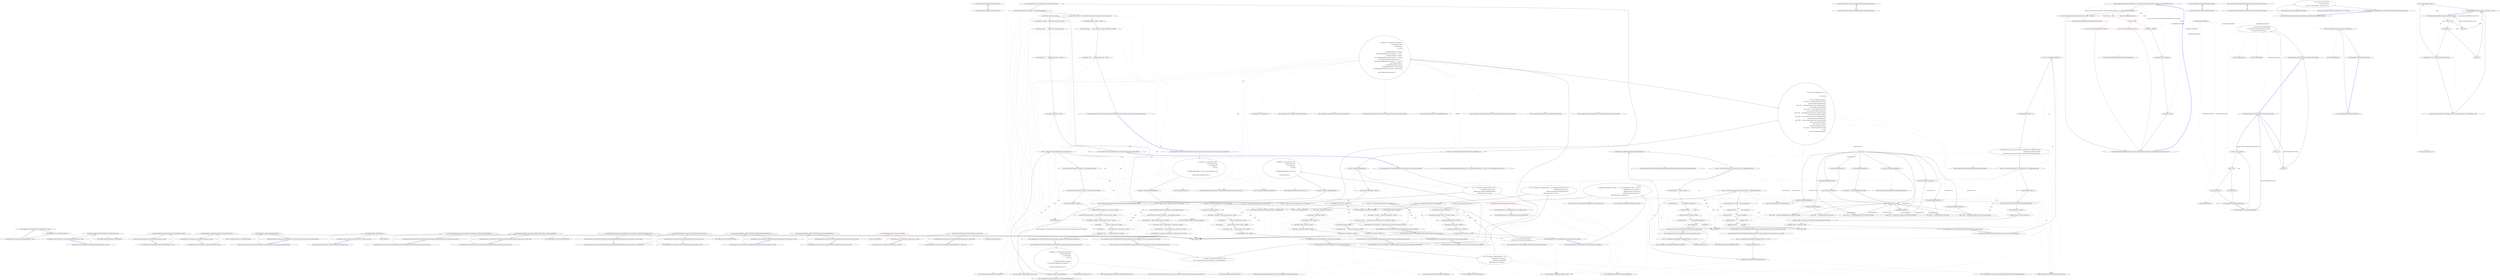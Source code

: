 digraph  {
n0 [cluster="Humanizer.Tests.ToQuantityTests.ToQuantityTests()", label="Entry Humanizer.Tests.ToQuantityTests.ToQuantityTests()", span="7-7"];
n1 [cluster="Humanizer.Tests.ToQuantityTests.ToQuantityTests()", label="Exit Humanizer.Tests.ToQuantityTests.ToQuantityTests()", span="7-7"];
n2 [cluster="Humanizer.Tests.ToQuantityTests.ToQuantity(string, int, string)", label="Entry Humanizer.Tests.ToQuantityTests.ToQuantity(string, int, string)", span="24-24"];
n3 [cluster="Humanizer.Tests.ToQuantityTests.ToQuantity(string, int, string)", label="Assert.Equal(expected, word.ToQuantity(quatity))", span="26-26"];
n4 [cluster="Humanizer.Tests.ToQuantityTests.ToQuantity(string, int, string)", label="Exit Humanizer.Tests.ToQuantityTests.ToQuantity(string, int, string)", span="24-24"];
n5 [cluster="string.ToQuantity(int, Humanizer.ShowQuantityAs)", label="Entry string.ToQuantity(int, Humanizer.ShowQuantityAs)", span="45-45"];
n6 [cluster="Unk.Equal", label="Entry Unk.Equal", span=""];
n7 [cluster="Humanizer.Tests.ToQuantityTests.ToQuantityWithNoQuantity(string, int, string)", label="Entry Humanizer.Tests.ToQuantityTests.ToQuantityWithNoQuantity(string, int, string)", span="41-41"];
n8 [cluster="Humanizer.Tests.ToQuantityTests.ToQuantityWithNoQuantity(string, int, string)", label="Assert.Equal(expected, word.ToQuantity(quatity, ShowQuantityAs.None))", span="43-43"];
n9 [cluster="Humanizer.Tests.ToQuantityTests.ToQuantityWithNoQuantity(string, int, string)", label="Exit Humanizer.Tests.ToQuantityTests.ToQuantityWithNoQuantity(string, int, string)", span="41-41"];
n10 [cluster="Humanizer.Tests.ToQuantityTests.ToQuantityNumeric(string, int, string)", label="Entry Humanizer.Tests.ToQuantityTests.ToQuantityNumeric(string, int, string)", span="58-58"];
n11 [cluster="Humanizer.Tests.ToQuantityTests.ToQuantityNumeric(string, int, string)", label="Assert.Equal(expected, word.ToQuantity(quatity, ShowQuantityAs.Numeric))", span="61-61"];
n12 [cluster="Humanizer.Tests.ToQuantityTests.ToQuantityNumeric(string, int, string)", label="Exit Humanizer.Tests.ToQuantityTests.ToQuantityNumeric(string, int, string)", span="58-58"];
n13 [cluster="Humanizer.Tests.ToQuantityTests.ToQuantityWords(string, int, string)", label="Entry Humanizer.Tests.ToQuantityTests.ToQuantityWords(string, int, string)", span="77-77"];
n14 [cluster="Humanizer.Tests.ToQuantityTests.ToQuantityWords(string, int, string)", label="Assert.Equal(expected, word.ToQuantity(quatity, ShowQuantityAs.Words))", span="79-79"];
n15 [cluster="Humanizer.Tests.ToQuantityTests.ToQuantityWords(string, int, string)", label="Exit Humanizer.Tests.ToQuantityTests.ToQuantityWords(string, int, string)", span="77-77"];
m0_0 [cluster="Humanizer.Tests.Localisation.es.NumberToWordsTests.NumberToWordsTests()", file="NameLookup.cs", label="Entry Humanizer.Tests.Localisation.es.NumberToWordsTests.NumberToWordsTests()", span="7-7"];
m0_1 [cluster="Humanizer.Tests.Localisation.es.NumberToWordsTests.NumberToWordsTests()", file="NameLookup.cs", label="Exit Humanizer.Tests.Localisation.es.NumberToWordsTests.NumberToWordsTests()", span="7-7"];
m0_5 [cluster="int.ToWords()", file="NameLookup.cs", label="Entry int.ToWords()", span="32-32"];
m0_7 [cluster="Humanizer.Tests.Localisation.es.NumberToWordsTests.ToOrdinalWords(int, string, Humanizer.GrammaticalGender)", file="NameLookup.cs", label="Entry Humanizer.Tests.Localisation.es.NumberToWordsTests.ToOrdinalWords(int, string, Humanizer.GrammaticalGender)", span="56-56"];
m0_8 [cluster="Humanizer.Tests.Localisation.es.NumberToWordsTests.ToOrdinalWords(int, string, Humanizer.GrammaticalGender)", file="NameLookup.cs", label="Assert.Equal(words, number.ToOrdinalWords(gender))", span="58-58"];
m0_9 [cluster="Humanizer.Tests.Localisation.es.NumberToWordsTests.ToOrdinalWords(int, string, Humanizer.GrammaticalGender)", file="NameLookup.cs", label="Exit Humanizer.Tests.Localisation.es.NumberToWordsTests.ToOrdinalWords(int, string, Humanizer.GrammaticalGender)", span="56-56"];
m0_2 [cluster="Humanizer.Tests.Localisation.es.NumberToWordsTests.ToWords(int, string)", file="NameLookup.cs", label="Entry Humanizer.Tests.Localisation.es.NumberToWordsTests.ToWords(int, string)", span="45-45"];
m0_3 [cluster="Humanizer.Tests.Localisation.es.NumberToWordsTests.ToWords(int, string)", file="NameLookup.cs", label="Assert.Equal(expected, number.ToWords())", span="47-47"];
m0_4 [cluster="Humanizer.Tests.Localisation.es.NumberToWordsTests.ToWords(int, string)", file="NameLookup.cs", label="Exit Humanizer.Tests.Localisation.es.NumberToWordsTests.ToWords(int, string)", span="45-45"];
m0_10 [cluster="int.ToOrdinalWords(Humanizer.GrammaticalGender)", file="NameLookup.cs", label="Entry int.ToOrdinalWords(Humanizer.GrammaticalGender)", span="79-79"];
m1_0 [cluster="CommandLine.Text.Example.Example(string, System.Collections.Generic.IEnumerable<CommandLine.UnParserSettings>, object)", file="ParserResult.cs", label="Entry CommandLine.Text.Example.Example(string, System.Collections.Generic.IEnumerable<CommandLine.UnParserSettings>, object)", span="22-22"];
m1_1 [cluster="CommandLine.Text.Example.Example(string, System.Collections.Generic.IEnumerable<CommandLine.UnParserSettings>, object)", file="ParserResult.cs", label="string.IsNullOrEmpty(helpText)", span="24-24"];
m1_3 [cluster="CommandLine.Text.Example.Example(string, System.Collections.Generic.IEnumerable<CommandLine.UnParserSettings>, object)", color=red, community=0, file="ParserResult.cs", label="0: formatStyles == null", span="25-25"];
m1_5 [cluster="CommandLine.Text.Example.Example(string, System.Collections.Generic.IEnumerable<CommandLine.UnParserSettings>, object)", color=red, community=0, file="ParserResult.cs", label="0: sample == null", span="26-26"];
m1_7 [cluster="CommandLine.Text.Example.Example(string, System.Collections.Generic.IEnumerable<CommandLine.UnParserSettings>, object)", file="ParserResult.cs", label="this.helpText = helpText", span="28-28"];
m1_8 [cluster="CommandLine.Text.Example.Example(string, System.Collections.Generic.IEnumerable<CommandLine.UnParserSettings>, object)", file="ParserResult.cs", label="this.formatStyles = formatStyles", span="29-29"];
m1_9 [cluster="CommandLine.Text.Example.Example(string, System.Collections.Generic.IEnumerable<CommandLine.UnParserSettings>, object)", file="ParserResult.cs", label="this.sample = sample", span="30-30"];
m1_2 [cluster="CommandLine.Text.Example.Example(string, System.Collections.Generic.IEnumerable<CommandLine.UnParserSettings>, object)", file="ParserResult.cs", label="throw new ArgumentException(''helpText can't be null or empty'', ''helpText'');", span="24-24"];
m1_4 [cluster="CommandLine.Text.Example.Example(string, System.Collections.Generic.IEnumerable<CommandLine.UnParserSettings>, object)", color=red, community=0, file="ParserResult.cs", label="0: throw new ArgumentNullException(''formatStyles'');", span="25-25"];
m1_6 [cluster="CommandLine.Text.Example.Example(string, System.Collections.Generic.IEnumerable<CommandLine.UnParserSettings>, object)", color=red, community=0, file="ParserResult.cs", label="0: throw new ArgumentNullException(''sample'');", span="26-26"];
m1_10 [cluster="CommandLine.Text.Example.Example(string, System.Collections.Generic.IEnumerable<CommandLine.UnParserSettings>, object)", file="ParserResult.cs", label="Exit CommandLine.Text.Example.Example(string, System.Collections.Generic.IEnumerable<CommandLine.UnParserSettings>, object)", span="22-22"];
m1_16 [cluster="CommandLine.Text.Example.Example(string, object)", file="ParserResult.cs", label="Entry CommandLine.Text.Example.Example(string, object)", span="38-38"];
m1_17 [cluster="CommandLine.Text.Example.Example(string, object)", file="ParserResult.cs", label="Exit CommandLine.Text.Example.Example(string, object)", span="38-38"];
m1_24 [cluster="CommandLine.Text.Example.Equals(CommandLine.Text.Example)", file="ParserResult.cs", label="Entry CommandLine.Text.Example.Equals(CommandLine.Text.Example)", span="88-88"];
m1_30 [cluster="CommandLine.Text.Example.Equals(CommandLine.Text.Example)", file="ParserResult.cs", label="other == null", span="90-90"];
m1_32 [cluster="CommandLine.Text.Example.Equals(CommandLine.Text.Example)", file="ParserResult.cs", label="return HelpText.Equals(other.HelpText)\r\n                && FormatStyles.SequenceEqual(other.FormatStyles)\r\n                && Sample.Equals(other.Sample);", span="95-97"];
m1_31 [cluster="CommandLine.Text.Example.Equals(CommandLine.Text.Example)", file="ParserResult.cs", label="return false;", span="92-92"];
m1_33 [cluster="CommandLine.Text.Example.Equals(CommandLine.Text.Example)", file="ParserResult.cs", label="Exit CommandLine.Text.Example.Equals(CommandLine.Text.Example)", span="88-88"];
m1_26 [cluster="CommandLine.Text.Example.GetHashCode()", file="ParserResult.cs", label="Entry CommandLine.Text.Example.GetHashCode()", span="78-78"];
m1_27 [cluster="CommandLine.Text.Example.GetHashCode()", file="ParserResult.cs", label="return new { HelpText, FormatStyles, Sample }.GetHashCode();", span="80-80"];
m1_28 [cluster="CommandLine.Text.Example.GetHashCode()", file="ParserResult.cs", label="Exit CommandLine.Text.Example.GetHashCode()", span="78-78"];
m1_14 [cluster="CommandLine.Text.Example.Example(string, CommandLine.UnParserSettings, object)", file="ParserResult.cs", label="Entry CommandLine.Text.Example.Example(string, CommandLine.UnParserSettings, object)", span="33-33"];
m1_15 [cluster="CommandLine.Text.Example.Example(string, CommandLine.UnParserSettings, object)", file="ParserResult.cs", label="Exit CommandLine.Text.Example.Example(string, CommandLine.UnParserSettings, object)", span="33-33"];
m1_25 [cluster="object.Equals(object)", file="ParserResult.cs", label="Entry object.Equals(object)", span="0-0"];
m1_40 [cluster="CommandLine.UnParserSettings.UnParserSettings()", file="ParserResult.cs", label="Entry CommandLine.UnParserSettings.UnParserSettings()", span="15-15"];
m1_39 [cluster="System.Collections.Generic.IEnumerable<TSource>.Any<TSource>()", file="ParserResult.cs", label="Entry System.Collections.Generic.IEnumerable<TSource>.Any<TSource>()", span="0-0"];
m1_36 [cluster="CommandLine.Text.ExampleExtensions.GetFormatStylesOrDefault(CommandLine.Text.Example)", file="ParserResult.cs", label="Entry CommandLine.Text.ExampleExtensions.GetFormatStylesOrDefault(CommandLine.Text.Example)", span="103-103"];
m1_37 [cluster="CommandLine.Text.ExampleExtensions.GetFormatStylesOrDefault(CommandLine.Text.Example)", file="ParserResult.cs", label="return example.FormatStyles.Any()\r\n                ? example.FormatStyles\r\n                : new[] { new UnParserSettings { Consumed = true } };", span="105-107"];
m1_38 [cluster="CommandLine.Text.ExampleExtensions.GetFormatStylesOrDefault(CommandLine.Text.Example)", file="ParserResult.cs", label="Exit CommandLine.Text.ExampleExtensions.GetFormatStylesOrDefault(CommandLine.Text.Example)", span="103-103"];
m1_34 [cluster="string.Equals(string)", file="ParserResult.cs", label="Entry string.Equals(string)", span="0-0"];
m1_11 [cluster="string.IsNullOrEmpty(string)", file="ParserResult.cs", label="Entry string.IsNullOrEmpty(string)", span="0-0"];
m1_12 [cluster="System.ArgumentException.ArgumentException(string, string)", file="ParserResult.cs", label="Entry System.ArgumentException.ArgumentException(string, string)", span="0-0"];
m1_35 [cluster="Unk.SequenceEqual", file="ParserResult.cs", label="Entry Unk.SequenceEqual", span=""];
m1_13 [cluster="System.ArgumentNullException.ArgumentNullException(string)", file="ParserResult.cs", label="Entry System.ArgumentNullException.ArgumentNullException(string)", span="0-0"];
m1_18 [cluster="CommandLine.Text.Example.Equals(object)", file="ParserResult.cs", label="Entry CommandLine.Text.Example.Equals(object)", span="63-63"];
m1_19 [cluster="CommandLine.Text.Example.Equals(object)", file="ParserResult.cs", label="var other = obj as Example", span="65-65"];
m1_22 [cluster="CommandLine.Text.Example.Equals(object)", file="ParserResult.cs", label="return base.Equals(obj);", span="71-71"];
m1_20 [cluster="CommandLine.Text.Example.Equals(object)", file="ParserResult.cs", label="other != null", span="66-66"];
m1_21 [cluster="CommandLine.Text.Example.Equals(object)", file="ParserResult.cs", label="return Equals(other);", span="68-68"];
m1_23 [cluster="CommandLine.Text.Example.Equals(object)", file="ParserResult.cs", label="Exit CommandLine.Text.Example.Equals(object)", span="63-63"];
m1_29 [cluster="object.GetHashCode()", file="ParserResult.cs", label="Entry object.GetHashCode()", span="0-0"];
m1_41 [file="ParserResult.cs", label="CommandLine.Text.Example", span=""];
m2_9 [cluster="string.Substring(int, int)", file="ReflectionExtensions.cs", label="Entry string.Substring(int, int)", span="0-0"];
m2_0 [cluster="Humanizer.FixedLengthTruncator.Truncate(string, int, string)", file="ReflectionExtensions.cs", label="Entry Humanizer.FixedLengthTruncator.Truncate(string, int, string)", span="7-7"];
m2_1 [cluster="Humanizer.FixedLengthTruncator.Truncate(string, int, string)", file="ReflectionExtensions.cs", label="value == null", span="9-9"];
m2_3 [cluster="Humanizer.FixedLengthTruncator.Truncate(string, int, string)", file="ReflectionExtensions.cs", label="value.Length == 0", span="12-12"];
m2_4 [cluster="Humanizer.FixedLengthTruncator.Truncate(string, int, string)", file="ReflectionExtensions.cs", label="return value;", span="13-13"];
m2_5 [cluster="Humanizer.FixedLengthTruncator.Truncate(string, int, string)", file="ReflectionExtensions.cs", label="truncationString == null || truncationString.Length > length", span="15-15"];
m2_6 [cluster="Humanizer.FixedLengthTruncator.Truncate(string, int, string)", file="ReflectionExtensions.cs", label="return value.Substring(0, length);", span="16-16"];
m2_7 [cluster="Humanizer.FixedLengthTruncator.Truncate(string, int, string)", file="ReflectionExtensions.cs", label="return value.Length > length ? value.Substring(0, length - truncationString.Length) + truncationString : value;", span="18-18"];
m2_2 [cluster="Humanizer.FixedLengthTruncator.Truncate(string, int, string)", file="ReflectionExtensions.cs", label="return null;", span="10-10"];
m2_8 [cluster="Humanizer.FixedLengthTruncator.Truncate(string, int, string)", file="ReflectionExtensions.cs", label="Exit Humanizer.FixedLengthTruncator.Truncate(string, int, string)", span="7-7"];
m5_26 [cluster="Humanizer.Tests.TruncatorTests.TruncateWithTruncationStringAndFixedNumberOfWordsTruncator(string, int, string, string)", file="Tokenizer.cs", label="Entry Humanizer.Tests.TruncatorTests.TruncateWithTruncationStringAndFixedNumberOfWordsTruncator(string, int, string, string)", span="110-110"];
m5_27 [cluster="Humanizer.Tests.TruncatorTests.TruncateWithTruncationStringAndFixedNumberOfWordsTruncator(string, int, string, string)", file="Tokenizer.cs", label="Assert.Equal(expectedOutput, input.Truncate(length, truncationString, Truncator.FixedNumberOfWords))", span="112-112"];
m5_28 [cluster="Humanizer.Tests.TruncatorTests.TruncateWithTruncationStringAndFixedNumberOfWordsTruncator(string, int, string, string)", file="Tokenizer.cs", label="Exit Humanizer.Tests.TruncatorTests.TruncateWithTruncationStringAndFixedNumberOfWordsTruncator(string, int, string, string)", span="110-110"];
m5_19 [cluster="Humanizer.Tests.TruncatorTests.TruncateWithTruncationStringAndFixedLengthTruncator(string, int, string, string)", file="Tokenizer.cs", label="Entry Humanizer.Tests.TruncatorTests.TruncateWithTruncationStringAndFixedLengthTruncator(string, int, string, string)", span="80-80"];
m5_20 [cluster="Humanizer.Tests.TruncatorTests.TruncateWithTruncationStringAndFixedLengthTruncator(string, int, string, string)", file="Tokenizer.cs", label="Assert.Equal(expectedOutput, input.Truncate(length, truncationString, Truncator.FixedLength))", span="82-82"];
m5_21 [cluster="Humanizer.Tests.TruncatorTests.TruncateWithTruncationStringAndFixedLengthTruncator(string, int, string, string)", file="Tokenizer.cs", label="Exit Humanizer.Tests.TruncatorTests.TruncateWithTruncationStringAndFixedLengthTruncator(string, int, string, string)", span="80-80"];
m5_5 [cluster="Humanizer.Tests.TruncatorTests.TruncateWithFixedLengthTruncator(string, int, string)", file="Tokenizer.cs", label="Entry Humanizer.Tests.TruncatorTests.TruncateWithFixedLengthTruncator(string, int, string)", span="26-26"];
m5_6 [cluster="Humanizer.Tests.TruncatorTests.TruncateWithFixedLengthTruncator(string, int, string)", file="Tokenizer.cs", label="Assert.Equal(expectedOutput, input.Truncate(length, Truncator.FixedLength))", span="28-28"];
m5_7 [cluster="Humanizer.Tests.TruncatorTests.TruncateWithFixedLengthTruncator(string, int, string)", file="Tokenizer.cs", label="Exit Humanizer.Tests.TruncatorTests.TruncateWithFixedLengthTruncator(string, int, string)", span="26-26"];
m5_23 [cluster="Humanizer.Tests.TruncatorTests.TruncateWithTruncationStringAndFixedNumberOfCharactersTruncator(string, int, string, string)", file="Tokenizer.cs", label="Entry Humanizer.Tests.TruncatorTests.TruncateWithTruncationStringAndFixedNumberOfCharactersTruncator(string, int, string, string)", span="95-95"];
m5_24 [cluster="Humanizer.Tests.TruncatorTests.TruncateWithTruncationStringAndFixedNumberOfCharactersTruncator(string, int, string, string)", file="Tokenizer.cs", label="Assert.Equal(expectedOutput, input.Truncate(length, truncationString, Truncator.FixedNumberOfCharacters))", span="97-97"];
m5_25 [cluster="Humanizer.Tests.TruncatorTests.TruncateWithTruncationStringAndFixedNumberOfCharactersTruncator(string, int, string, string)", file="Tokenizer.cs", label="Exit Humanizer.Tests.TruncatorTests.TruncateWithTruncationStringAndFixedNumberOfCharactersTruncator(string, int, string, string)", span="95-95"];
m5_8 [cluster="string.Truncate(int, Humanizer.ITruncator)", file="Tokenizer.cs", label="Entry string.Truncate(int, Humanizer.ITruncator)", span="27-27"];
m5_3 [cluster="string.Truncate(int)", file="Tokenizer.cs", label="Entry string.Truncate(int)", span="15-15"];
m5_0 [cluster="Humanizer.Tests.TruncatorTests.Truncate(string, int, string)", file="Tokenizer.cs", label="Entry Humanizer.Tests.TruncatorTests.Truncate(string, int, string)", span="14-14"];
m5_1 [cluster="Humanizer.Tests.TruncatorTests.Truncate(string, int, string)", color=red, community=0, file="Tokenizer.cs", label="0: Assert.Equal(expectedOutput, input.Truncate(length))", span="16-16"];
m5_2 [cluster="Humanizer.Tests.TruncatorTests.Truncate(string, int, string)", file="Tokenizer.cs", label="Exit Humanizer.Tests.TruncatorTests.Truncate(string, int, string)", span="14-14"];
m5_18 [cluster="string.Truncate(int, string)", file="Tokenizer.cs", label="Entry string.Truncate(int, string)", span="39-39"];
m5_22 [cluster="string.Truncate(int, string, Humanizer.ITruncator)", file="Tokenizer.cs", label="Entry string.Truncate(int, string, Humanizer.ITruncator)", span="52-52"];
m5_15 [cluster="Humanizer.Tests.TruncatorTests.TruncateWithTruncationString(string, int, string, string)", file="Tokenizer.cs", label="Entry Humanizer.Tests.TruncatorTests.TruncateWithTruncationString(string, int, string, string)", span="65-65"];
m5_16 [cluster="Humanizer.Tests.TruncatorTests.TruncateWithTruncationString(string, int, string, string)", file="Tokenizer.cs", label="Assert.Equal(expectedOutput, input.Truncate(length, truncationString))", span="67-67"];
m5_17 [cluster="Humanizer.Tests.TruncatorTests.TruncateWithTruncationString(string, int, string, string)", file="Tokenizer.cs", label="Exit Humanizer.Tests.TruncatorTests.TruncateWithTruncationString(string, int, string, string)", span="65-65"];
m5_9 [cluster="Humanizer.Tests.TruncatorTests.TruncateWithFixedNumberOfCharactersTruncator(string, int, string)", file="Tokenizer.cs", label="Entry Humanizer.Tests.TruncatorTests.TruncateWithFixedNumberOfCharactersTruncator(string, int, string)", span="38-38"];
m5_10 [cluster="Humanizer.Tests.TruncatorTests.TruncateWithFixedNumberOfCharactersTruncator(string, int, string)", file="Tokenizer.cs", label="Assert.Equal(expectedOutput, input.Truncate(length, Truncator.FixedNumberOfCharacters))", span="40-40"];
m5_11 [cluster="Humanizer.Tests.TruncatorTests.TruncateWithFixedNumberOfCharactersTruncator(string, int, string)", file="Tokenizer.cs", label="Exit Humanizer.Tests.TruncatorTests.TruncateWithFixedNumberOfCharactersTruncator(string, int, string)", span="38-38"];
m5_12 [cluster="Humanizer.Tests.TruncatorTests.TruncateWithFixedNumberOfWordsTruncator(string, int, string)", file="Tokenizer.cs", label="Entry Humanizer.Tests.TruncatorTests.TruncateWithFixedNumberOfWordsTruncator(string, int, string)", span="51-51"];
m5_13 [cluster="Humanizer.Tests.TruncatorTests.TruncateWithFixedNumberOfWordsTruncator(string, int, string)", file="Tokenizer.cs", label="Assert.Equal(expectedOutput, input.Truncate(length, Truncator.FixedNumberOfWords))", span="53-53"];
m5_14 [cluster="Humanizer.Tests.TruncatorTests.TruncateWithFixedNumberOfWordsTruncator(string, int, string)", file="Tokenizer.cs", label="Exit Humanizer.Tests.TruncatorTests.TruncateWithFixedNumberOfWordsTruncator(string, int, string)", span="51-51"];
m7_46 [cluster="CommandLine.Tests.Unit.Text.HelpTextTests.Create_instance_with_enum_options_disabled()", file="TypeLookup.cs", label="Entry CommandLine.Tests.Unit.Text.HelpTextTests.Create_instance_with_enum_options_disabled()", span="90-90"];
m7_47 [cluster="CommandLine.Tests.Unit.Text.HelpTextTests.Create_instance_with_enum_options_disabled()", file="TypeLookup.cs", label="var sut = new HelpText { AddDashesToOption = true }\r\n                .AddPreOptionsLine(''pre-options'')\r\n                .AddOptions(new FakeOptionsWithHelpTextEnum())\r\n                .AddPostOptionsLine(''post-options'')", span="94-97"];
m7_48 [cluster="CommandLine.Tests.Unit.Text.HelpTextTests.Create_instance_with_enum_options_disabled()", file="TypeLookup.cs", label="var lines = sut.ToString().ToNotEmptyLines().TrimStringArray()", span="101-101"];
m7_49 [cluster="CommandLine.Tests.Unit.Text.HelpTextTests.Create_instance_with_enum_options_disabled()", file="TypeLookup.cs", label="Assert.Equal(''pre-options'', lines[0])", span="102-102"];
m7_50 [cluster="CommandLine.Tests.Unit.Text.HelpTextTests.Create_instance_with_enum_options_disabled()", file="TypeLookup.cs", label="Assert.Equal(''--stringvalue    Define a string value here.'', lines[1])", span="103-103"];
m7_51 [cluster="CommandLine.Tests.Unit.Text.HelpTextTests.Create_instance_with_enum_options_disabled()", file="TypeLookup.cs", label="Assert.Equal(''--shape          Define a enum value here.'', lines[2])", span="104-104"];
m7_52 [cluster="CommandLine.Tests.Unit.Text.HelpTextTests.Create_instance_with_enum_options_disabled()", file="TypeLookup.cs", label="Assert.Equal(''--help           Display this help screen.'', lines[3])", span="105-105"];
m7_53 [cluster="CommandLine.Tests.Unit.Text.HelpTextTests.Create_instance_with_enum_options_disabled()", file="TypeLookup.cs", label="Assert.Equal(''post-options'', lines[4])", span="106-106"];
m7_54 [cluster="CommandLine.Tests.Unit.Text.HelpTextTests.Create_instance_with_enum_options_disabled()", file="TypeLookup.cs", label="Exit CommandLine.Tests.Unit.Text.HelpTextTests.Create_instance_with_enum_options_disabled()", span="90-90"];
m7_16 [cluster="CommandLine.Text.HelpText.HelpText(string, string)", file="TypeLookup.cs", label="Entry CommandLine.Text.HelpText.HelpText(string, string)", span="79-79"];
m7_22 [cluster="CommandLine.Tests.Unit.Text.HelpTextTests.Create_instance_with_options()", file="TypeLookup.cs", label="Entry CommandLine.Tests.Unit.Text.HelpTextTests.Create_instance_with_options()", span="46-46"];
m7_23 [cluster="CommandLine.Tests.Unit.Text.HelpTextTests.Create_instance_with_options()", file="TypeLookup.cs", label="var sut = new HelpText { AddDashesToOption = true }\r\n                .AddPreOptionsLine(''pre-options'')\r\n                .AddOptions(new FakeOptions())\r\n                .AddPostOptionsLine(''post-options'')", span="50-53"];
m7_24 [cluster="CommandLine.Tests.Unit.Text.HelpTextTests.Create_instance_with_options()", file="TypeLookup.cs", label="var lines = sut.ToString().ToNotEmptyLines().TrimStringArray()", span="57-57"];
m7_25 [cluster="CommandLine.Tests.Unit.Text.HelpTextTests.Create_instance_with_options()", file="TypeLookup.cs", label="Assert.Equal(''pre-options'', lines[0])", span="58-58"];
m7_26 [cluster="CommandLine.Tests.Unit.Text.HelpTextTests.Create_instance_with_options()", file="TypeLookup.cs", label="Assert.Equal(''--stringvalue    Define a string value here.'', lines[1])", span="59-59"];
m7_27 [cluster="CommandLine.Tests.Unit.Text.HelpTextTests.Create_instance_with_options()", file="TypeLookup.cs", label="Assert.Equal(''-i               Define a int sequence here.'', lines[2])", span="60-60"];
m7_28 [cluster="CommandLine.Tests.Unit.Text.HelpTextTests.Create_instance_with_options()", file="TypeLookup.cs", label="Assert.Equal(''-x               Define a boolean or switch value here.'', lines[3])", span="61-61"];
m7_29 [cluster="CommandLine.Tests.Unit.Text.HelpTextTests.Create_instance_with_options()", file="TypeLookup.cs", label="Assert.Equal(''--help           Display this help screen.'', lines[4])", span="62-62"];
m7_30 [cluster="CommandLine.Tests.Unit.Text.HelpTextTests.Create_instance_with_options()", file="TypeLookup.cs", label="Assert.Equal(''post-options'', lines[5])", span="63-63"];
m7_31 [cluster="CommandLine.Tests.Unit.Text.HelpTextTests.Create_instance_with_options()", file="TypeLookup.cs", label="Exit CommandLine.Tests.Unit.Text.HelpTextTests.Create_instance_with_options()", span="46-46"];
m7_62 [cluster="CommandLine.Tests.Unit.Text.HelpTextTests.When_help_text_is_longer_than_width_it_will_wrap_around_as_if_in_a_column()", file="TypeLookup.cs", label="Entry CommandLine.Tests.Unit.Text.HelpTextTests.When_help_text_is_longer_than_width_it_will_wrap_around_as_if_in_a_column()", span="126-126"];
m7_63 [cluster="CommandLine.Tests.Unit.Text.HelpTextTests.When_help_text_is_longer_than_width_it_will_wrap_around_as_if_in_a_column()", file="TypeLookup.cs", label="var sut = new HelpText(new HeadingInfo(''CommandLine.Tests.dll'', ''1.9.4.131''))", span="130-130"];
m7_64 [cluster="CommandLine.Tests.Unit.Text.HelpTextTests.When_help_text_is_longer_than_width_it_will_wrap_around_as_if_in_a_column()", file="TypeLookup.cs", label="sut.MaximumDisplayWidth = 40", span="131-131"];
m7_65 [cluster="CommandLine.Tests.Unit.Text.HelpTextTests.When_help_text_is_longer_than_width_it_will_wrap_around_as_if_in_a_column()", file="TypeLookup.cs", label="sut.AddOptions(new FakeOptionsWithLongDescription())", span="132-132"];
m7_66 [cluster="CommandLine.Tests.Unit.Text.HelpTextTests.When_help_text_is_longer_than_width_it_will_wrap_around_as_if_in_a_column()", file="TypeLookup.cs", label="var lines = sut.ToString().Split(new[] { Environment.NewLine }, StringSplitOptions.None)", span="135-135"];
m7_67 [cluster="CommandLine.Tests.Unit.Text.HelpTextTests.When_help_text_is_longer_than_width_it_will_wrap_around_as_if_in_a_column()", file="TypeLookup.cs", label="lines[2].Should().Be(''  v, verbose    This is the description'')", span="136-136"];
m7_68 [cluster="CommandLine.Tests.Unit.Text.HelpTextTests.When_help_text_is_longer_than_width_it_will_wrap_around_as_if_in_a_column()", file="TypeLookup.cs", label="lines[3].Should().Be(''                of the verbosity to '')", span="138-138"];
m7_69 [cluster="CommandLine.Tests.Unit.Text.HelpTextTests.When_help_text_is_longer_than_width_it_will_wrap_around_as_if_in_a_column()", file="TypeLookup.cs", label="lines[4].Should().Be(''                test out the wrapping '')", span="139-139"];
m7_70 [cluster="CommandLine.Tests.Unit.Text.HelpTextTests.When_help_text_is_longer_than_width_it_will_wrap_around_as_if_in_a_column()", file="TypeLookup.cs", label="lines[5].Should().Be(''                capabilities of the '')", span="140-140"];
m7_71 [cluster="CommandLine.Tests.Unit.Text.HelpTextTests.When_help_text_is_longer_than_width_it_will_wrap_around_as_if_in_a_column()", file="TypeLookup.cs", label="lines[6].Should().Be(''                Help Text.'')", span="141-141"];
m7_72 [cluster="CommandLine.Tests.Unit.Text.HelpTextTests.When_help_text_is_longer_than_width_it_will_wrap_around_as_if_in_a_column()", file="TypeLookup.cs", label="Exit CommandLine.Tests.Unit.Text.HelpTextTests.When_help_text_is_longer_than_width_it_will_wrap_around_as_if_in_a_column()", span="126-126"];
m7_77 [cluster="CommandLine.Tests.Unit.Text.HelpTextTests.Long_help_text_without_spaces()", file="TypeLookup.cs", label="Entry CommandLine.Tests.Unit.Text.HelpTextTests.Long_help_text_without_spaces()", span="146-146"];
m7_78 [cluster="CommandLine.Tests.Unit.Text.HelpTextTests.Long_help_text_without_spaces()", file="TypeLookup.cs", label="var sut = new HelpText(new HeadingInfo(''CommandLine.Tests.dll'', ''1.9.4.131''))", span="150-150"];
m7_79 [cluster="CommandLine.Tests.Unit.Text.HelpTextTests.Long_help_text_without_spaces()", file="TypeLookup.cs", label="sut.MaximumDisplayWidth = 40", span="151-151"];
m7_80 [cluster="CommandLine.Tests.Unit.Text.HelpTextTests.Long_help_text_without_spaces()", file="TypeLookup.cs", label="sut.AddOptions(new FakeOptionsWithLongDescriptionAndNoSpaces())", span="152-152"];
m7_81 [cluster="CommandLine.Tests.Unit.Text.HelpTextTests.Long_help_text_without_spaces()", file="TypeLookup.cs", label="var lines = sut.ToString().Split(new[] { Environment.NewLine }, StringSplitOptions.None)", span="155-155"];
m7_82 [cluster="CommandLine.Tests.Unit.Text.HelpTextTests.Long_help_text_without_spaces()", file="TypeLookup.cs", label="lines[2].Should().Be(''  v, verbose    Before '')", span="156-156"];
m7_83 [cluster="CommandLine.Tests.Unit.Text.HelpTextTests.Long_help_text_without_spaces()", file="TypeLookup.cs", label="lines[3].Should().Be(''                012345678901234567890123'')", span="157-157"];
m7_84 [cluster="CommandLine.Tests.Unit.Text.HelpTextTests.Long_help_text_without_spaces()", file="TypeLookup.cs", label="lines[4].Should().Be(''                After'')", span="158-158"];
m7_85 [cluster="CommandLine.Tests.Unit.Text.HelpTextTests.Long_help_text_without_spaces()", file="TypeLookup.cs", label="lines[5].Should().Be(''  input-file    Before '')", span="159-159"];
m7_86 [cluster="CommandLine.Tests.Unit.Text.HelpTextTests.Long_help_text_without_spaces()", file="TypeLookup.cs", label="lines[6].Should().Be(''                012345678901234567890123'')", span="160-160"];
m7_87 [cluster="CommandLine.Tests.Unit.Text.HelpTextTests.Long_help_text_without_spaces()", file="TypeLookup.cs", label="lines[7].Should().Be(''                456789 After'')", span="161-161"];
m7_88 [cluster="CommandLine.Tests.Unit.Text.HelpTextTests.Long_help_text_without_spaces()", file="TypeLookup.cs", label="Exit CommandLine.Tests.Unit.Text.HelpTextTests.Long_help_text_without_spaces()", span="146-146"];
m7_196 [cluster="System.Collections.Generic.IEnumerable<TSource>.Concat<TSource>(System.Collections.Generic.IEnumerable<TSource>)", file="TypeLookup.cs", label="Entry System.Collections.Generic.IEnumerable<TSource>.Concat<TSource>(System.Collections.Generic.IEnumerable<TSource>)", span="0-0"];
m7_170 [cluster="Unk.True", file="TypeLookup.cs", label="Entry Unk.True", span=""];
m7_119 [cluster="CommandLine.BadFormatTokenError.BadFormatTokenError(string)", file="TypeLookup.cs", label="Entry CommandLine.BadFormatTokenError.BadFormatTokenError(string)", span="192-192"];
m7_153 [cluster="CommandLine.Tests.Unit.Text.HelpTextTests.Invoke_AutoBuild_for_Options_returns_appropriate_formatted_text()", file="TypeLookup.cs", label="Entry CommandLine.Tests.Unit.Text.HelpTextTests.Invoke_AutoBuild_for_Options_returns_appropriate_formatted_text()", span="252-252"];
m7_154 [cluster="CommandLine.Tests.Unit.Text.HelpTextTests.Invoke_AutoBuild_for_Options_returns_appropriate_formatted_text()", file="TypeLookup.cs", label="var fakeResult = new ParserResult<FakeOptions>(\r\n                ParserResultType.Options,\r\n                new FakeOptions(),\r\n                new Error[]\r\n                    {\r\n                        new BadFormatTokenError(''badtoken''),\r\n                        new SequenceOutOfRangeError(new NameInfo(''i'', ''''))\r\n                    },\r\n                Maybe.Nothing<IEnumerable<Type>>())", span="255-263"];
m7_155 [cluster="CommandLine.Tests.Unit.Text.HelpTextTests.Invoke_AutoBuild_for_Options_returns_appropriate_formatted_text()", file="TypeLookup.cs", label="var helpText = HelpText.AutoBuild(fakeResult)", span="266-266"];
m7_156 [cluster="CommandLine.Tests.Unit.Text.HelpTextTests.Invoke_AutoBuild_for_Options_returns_appropriate_formatted_text()", file="TypeLookup.cs", label="var lines = helpText.ToString().ToNotEmptyLines().TrimStringArray()", span="269-269"];
m7_157 [cluster="CommandLine.Tests.Unit.Text.HelpTextTests.Invoke_AutoBuild_for_Options_returns_appropriate_formatted_text()", file="TypeLookup.cs", label="Assert.True(lines[0].StartsWith(''CommandLine'', StringComparison.Ordinal))", span="271-271"];
m7_158 [cluster="CommandLine.Tests.Unit.Text.HelpTextTests.Invoke_AutoBuild_for_Options_returns_appropriate_formatted_text()", file="TypeLookup.cs", label="Assert.True(lines[1].StartsWith(''Copyright (c)'', StringComparison.Ordinal))", span="272-272"];
m7_159 [cluster="CommandLine.Tests.Unit.Text.HelpTextTests.Invoke_AutoBuild_for_Options_returns_appropriate_formatted_text()", file="TypeLookup.cs", label="Assert.Equal(''ERROR(S):'', lines[2])", span="273-273"];
m7_160 [cluster="CommandLine.Tests.Unit.Text.HelpTextTests.Invoke_AutoBuild_for_Options_returns_appropriate_formatted_text()", file="TypeLookup.cs", label="Assert.Equal(''Token 'badtoken' is not recognized.'', lines[3])", span="274-274"];
m7_161 [cluster="CommandLine.Tests.Unit.Text.HelpTextTests.Invoke_AutoBuild_for_Options_returns_appropriate_formatted_text()", file="TypeLookup.cs", label="Assert.Equal(''A sequence option 'i' is defined with few items than required.'', lines[4])", span="275-275"];
m7_162 [cluster="CommandLine.Tests.Unit.Text.HelpTextTests.Invoke_AutoBuild_for_Options_returns_appropriate_formatted_text()", file="TypeLookup.cs", label="Assert.Equal(''--stringvalue    Define a string value here.'', lines[5])", span="276-276"];
m7_163 [cluster="CommandLine.Tests.Unit.Text.HelpTextTests.Invoke_AutoBuild_for_Options_returns_appropriate_formatted_text()", file="TypeLookup.cs", label="Assert.Equal(''-i               Define a int sequence here.'', lines[6])", span="277-277"];
m7_164 [cluster="CommandLine.Tests.Unit.Text.HelpTextTests.Invoke_AutoBuild_for_Options_returns_appropriate_formatted_text()", file="TypeLookup.cs", label="Assert.Equal(''-x               Define a boolean or switch value here.'', lines[7])", span="278-278"];
m7_165 [cluster="CommandLine.Tests.Unit.Text.HelpTextTests.Invoke_AutoBuild_for_Options_returns_appropriate_formatted_text()", file="TypeLookup.cs", label="Assert.Equal(''--help           Display this help screen.'', lines[8])", span="279-279"];
m7_166 [cluster="CommandLine.Tests.Unit.Text.HelpTextTests.Invoke_AutoBuild_for_Options_returns_appropriate_formatted_text()", file="TypeLookup.cs", label="Exit CommandLine.Tests.Unit.Text.HelpTextTests.Invoke_AutoBuild_for_Options_returns_appropriate_formatted_text()", span="252-252"];
m7_169 [cluster="string.StartsWith(string, System.StringComparison)", file="TypeLookup.cs", label="Entry string.StartsWith(string, System.StringComparison)", span="0-0"];
m7_35 [cluster="CommandLine.Tests.Unit.Text.HelpTextTests.Create_instance_with_enum_options_enabled()", file="TypeLookup.cs", label="Entry CommandLine.Tests.Unit.Text.HelpTextTests.Create_instance_with_enum_options_enabled()", span="68-68"];
m7_36 [cluster="CommandLine.Tests.Unit.Text.HelpTextTests.Create_instance_with_enum_options_enabled()", file="TypeLookup.cs", label="var sut = new HelpText { AddDashesToOption = true, AddEnumValuesToHelpText = true }\r\n                .AddPreOptionsLine(''pre-options'')\r\n                .AddOptions(new FakeOptionsWithHelpTextEnum())\r\n                .AddPostOptionsLine(''post-options'')", span="72-75"];
m7_37 [cluster="CommandLine.Tests.Unit.Text.HelpTextTests.Create_instance_with_enum_options_enabled()", file="TypeLookup.cs", label="var lines = sut.ToString().ToNotEmptyLines().TrimStringArray()", span="79-79"];
m7_38 [cluster="CommandLine.Tests.Unit.Text.HelpTextTests.Create_instance_with_enum_options_enabled()", file="TypeLookup.cs", label="Assert.Equal(''pre-options'', lines[0])", span="80-80"];
m7_39 [cluster="CommandLine.Tests.Unit.Text.HelpTextTests.Create_instance_with_enum_options_enabled()", file="TypeLookup.cs", label="Assert.Equal(''--stringvalue    Define a string value here.'', lines[1])", span="81-81"];
m7_40 [cluster="CommandLine.Tests.Unit.Text.HelpTextTests.Create_instance_with_enum_options_enabled()", file="TypeLookup.cs", label="Assert.Equal(''--shape          Define a enum value here. Valid values: Circle, Square,'', lines[2])", span="82-82"];
m7_41 [cluster="CommandLine.Tests.Unit.Text.HelpTextTests.Create_instance_with_enum_options_enabled()", file="TypeLookup.cs", label="Assert.Equal(''Triangle'', lines[3])", span="83-83"];
m7_42 [cluster="CommandLine.Tests.Unit.Text.HelpTextTests.Create_instance_with_enum_options_enabled()", file="TypeLookup.cs", label="Assert.Equal(''--help           Display this help screen.'', lines[4])", span="84-84"];
m7_43 [cluster="CommandLine.Tests.Unit.Text.HelpTextTests.Create_instance_with_enum_options_enabled()", file="TypeLookup.cs", label="Assert.Equal(''post-options'', lines[5])", span="85-85"];
m7_44 [cluster="CommandLine.Tests.Unit.Text.HelpTextTests.Create_instance_with_enum_options_enabled()", file="TypeLookup.cs", label="Exit CommandLine.Tests.Unit.Text.HelpTextTests.Create_instance_with_enum_options_enabled()", span="68-68"];
m7_123 [cluster="CommandLine.MissingRequiredOptionError.MissingRequiredOptionError(CommandLine.NameInfo)", file="TypeLookup.cs", label="Entry CommandLine.MissingRequiredOptionError.MissingRequiredOptionError(CommandLine.NameInfo)", span="287-287"];
m7_45 [cluster="CommandLine.Tests.Fakes.FakeOptionsWithHelpTextEnum.FakeOptionsWithHelpTextEnum()", file="TypeLookup.cs", label="Entry CommandLine.Tests.Fakes.FakeOptionsWithHelpTextEnum.FakeOptionsWithHelpTextEnum()", span="11-11"];
m7_90 [cluster="CommandLine.Tests.Unit.Text.HelpTextTests.Long_pre_and_post_lines_without_spaces()", file="TypeLookup.cs", label="Entry CommandLine.Tests.Unit.Text.HelpTextTests.Long_pre_and_post_lines_without_spaces()", span="166-166"];
m7_91 [cluster="CommandLine.Tests.Unit.Text.HelpTextTests.Long_pre_and_post_lines_without_spaces()", file="TypeLookup.cs", label="var sut = new HelpText(''Heading Info.'')", span="170-170"];
m7_92 [cluster="CommandLine.Tests.Unit.Text.HelpTextTests.Long_pre_and_post_lines_without_spaces()", file="TypeLookup.cs", label="sut.MaximumDisplayWidth = 40", span="171-171"];
m7_93 [cluster="CommandLine.Tests.Unit.Text.HelpTextTests.Long_pre_and_post_lines_without_spaces()", file="TypeLookup.cs", label="sut.AddPreOptionsLine(''Before 0123456789012345678901234567890123456789012 After'')\r\n                .AddOptions(new FakeOptionsForHelp())\r\n                .AddPostOptionsLine(''Before 0123456789012345678901234567890123456789 After'')", span="172-174"];
m7_94 [cluster="CommandLine.Tests.Unit.Text.HelpTextTests.Long_pre_and_post_lines_without_spaces()", file="TypeLookup.cs", label="var lines = sut.ToString().Split(new[] { Environment.NewLine }, StringSplitOptions.None)", span="177-177"];
m7_95 [cluster="CommandLine.Tests.Unit.Text.HelpTextTests.Long_pre_and_post_lines_without_spaces()", file="TypeLookup.cs", label="lines[1].Should().Be(''Before '')", span="178-178"];
m7_96 [cluster="CommandLine.Tests.Unit.Text.HelpTextTests.Long_pre_and_post_lines_without_spaces()", file="TypeLookup.cs", label="lines[2].Should().Be(''0123456789012345678901234567890123456789'')", span="179-179"];
m7_97 [cluster="CommandLine.Tests.Unit.Text.HelpTextTests.Long_pre_and_post_lines_without_spaces()", file="TypeLookup.cs", label="lines[3].Should().Be(''012 After'')", span="180-180"];
m7_98 [cluster="CommandLine.Tests.Unit.Text.HelpTextTests.Long_pre_and_post_lines_without_spaces()", file="TypeLookup.cs", label="lines[lines.Length - 3].Should().Be(''Before '')", span="181-181"];
m7_99 [cluster="CommandLine.Tests.Unit.Text.HelpTextTests.Long_pre_and_post_lines_without_spaces()", file="TypeLookup.cs", label="lines[lines.Length - 2].Should().Be(''0123456789012345678901234567890123456789'')", span="182-182"];
m7_100 [cluster="CommandLine.Tests.Unit.Text.HelpTextTests.Long_pre_and_post_lines_without_spaces()", file="TypeLookup.cs", label="lines[lines.Length - 1].Should().Be('' After'')", span="183-183"];
m7_101 [cluster="CommandLine.Tests.Unit.Text.HelpTextTests.Long_pre_and_post_lines_without_spaces()", file="TypeLookup.cs", label="Exit CommandLine.Tests.Unit.Text.HelpTextTests.Long_pre_and_post_lines_without_spaces()", span="166-166"];
m7_0 [cluster="CommandLine.Tests.Unit.Text.HelpTextTests.Create_empty_instance()", file="TypeLookup.cs", label="Entry CommandLine.Tests.Unit.Text.HelpTextTests.Create_empty_instance()", span="16-16"];
m7_1 [cluster="CommandLine.Tests.Unit.Text.HelpTextTests.Create_empty_instance()", color=red, community=0, file="TypeLookup.cs", label="0: Assert.Equal(string.Empty, new HelpText().ToString())", span="18-18"];
m7_2 [cluster="CommandLine.Tests.Unit.Text.HelpTextTests.Create_empty_instance()", file="TypeLookup.cs", label="Exit CommandLine.Tests.Unit.Text.HelpTextTests.Create_empty_instance()", span="16-16"];
m7_183 [cluster="CommandLine.Tests.Unit.Text.HelpTextTests.Invoke_AutoBuild_for_Verbs_with_unknown_verb_returns_appropriate_formatted_text()", file="TypeLookup.cs", label="Entry CommandLine.Tests.Unit.Text.HelpTextTests.Invoke_AutoBuild_for_Verbs_with_unknown_verb_returns_appropriate_formatted_text()", span="312-312"];
m7_184 [cluster="CommandLine.Tests.Unit.Text.HelpTextTests.Invoke_AutoBuild_for_Verbs_with_unknown_verb_returns_appropriate_formatted_text()", file="TypeLookup.cs", label="var verbTypes = Enumerable.Empty<Type>().Concat(\r\n                new[] { typeof(AddOptions), typeof(CommitOptions), typeof(CloneOptions) })", span="315-316"];
m7_185 [cluster="CommandLine.Tests.Unit.Text.HelpTextTests.Invoke_AutoBuild_for_Verbs_with_unknown_verb_returns_appropriate_formatted_text()", file="TypeLookup.cs", label="var fakeResult = new ParserResult<object>(\r\n                ParserResultType.Verbs,\r\n                new NullInstance(),\r\n                new Error[]\r\n                    {\r\n                        new HelpVerbRequestedError(null, null, false)\r\n                    },\r\n                Maybe.Just(verbTypes))", span="317-324"];
m7_186 [cluster="CommandLine.Tests.Unit.Text.HelpTextTests.Invoke_AutoBuild_for_Verbs_with_unknown_verb_returns_appropriate_formatted_text()", file="TypeLookup.cs", label="var helpText = HelpText.AutoBuild(fakeResult)", span="327-327"];
m7_187 [cluster="CommandLine.Tests.Unit.Text.HelpTextTests.Invoke_AutoBuild_for_Verbs_with_unknown_verb_returns_appropriate_formatted_text()", file="TypeLookup.cs", label="var lines = helpText.ToString().ToNotEmptyLines().TrimStringArray()", span="330-330"];
m7_188 [cluster="CommandLine.Tests.Unit.Text.HelpTextTests.Invoke_AutoBuild_for_Verbs_with_unknown_verb_returns_appropriate_formatted_text()", file="TypeLookup.cs", label="Assert.True(lines[0].StartsWith(''CommandLine'', StringComparison.Ordinal))", span="332-332"];
m7_189 [cluster="CommandLine.Tests.Unit.Text.HelpTextTests.Invoke_AutoBuild_for_Verbs_with_unknown_verb_returns_appropriate_formatted_text()", file="TypeLookup.cs", label="Assert.True(lines[1].StartsWith(''Copyright (c)'', StringComparison.Ordinal))", span="333-333"];
m7_190 [cluster="CommandLine.Tests.Unit.Text.HelpTextTests.Invoke_AutoBuild_for_Verbs_with_unknown_verb_returns_appropriate_formatted_text()", file="TypeLookup.cs", label="Assert.Equal(''add       Add file contents to the index.'', lines[2])", span="334-334"];
m7_191 [cluster="CommandLine.Tests.Unit.Text.HelpTextTests.Invoke_AutoBuild_for_Verbs_with_unknown_verb_returns_appropriate_formatted_text()", file="TypeLookup.cs", label="Assert.Equal(''commit    Record changes to the repository.'', lines[3])", span="335-335"];
m7_192 [cluster="CommandLine.Tests.Unit.Text.HelpTextTests.Invoke_AutoBuild_for_Verbs_with_unknown_verb_returns_appropriate_formatted_text()", file="TypeLookup.cs", label="Assert.Equal(''clone     Clone a repository into a new directory.'', lines[4])", span="336-336"];
m7_193 [cluster="CommandLine.Tests.Unit.Text.HelpTextTests.Invoke_AutoBuild_for_Verbs_with_unknown_verb_returns_appropriate_formatted_text()", file="TypeLookup.cs", label="Assert.Equal(''help      Display more information on a specific command.'', lines[5])", span="337-337"];
m7_194 [cluster="CommandLine.Tests.Unit.Text.HelpTextTests.Invoke_AutoBuild_for_Verbs_with_unknown_verb_returns_appropriate_formatted_text()", file="TypeLookup.cs", label="Exit CommandLine.Tests.Unit.Text.HelpTextTests.Invoke_AutoBuild_for_Verbs_with_unknown_verb_returns_appropriate_formatted_text()", span="312-312"];
m7_131 [cluster="CommandLine.Text.HelpText.RenderParsingErrorsText<T>(CommandLine.ParserResult<T>, System.Func<CommandLine.Error, string>, int)", file="TypeLookup.cs", label="Entry CommandLine.Text.HelpText.RenderParsingErrorsText<T>(CommandLine.ParserResult<T>, System.Func<CommandLine.Error, string>, int)", span="422-422"];
m7_152 [cluster="System.InvalidOperationException.InvalidOperationException()", file="TypeLookup.cs", label="Entry System.InvalidOperationException.InvalidOperationException()", span="0-0"];
m7_34 [cluster="System.Collections.Generic.IEnumerable<string>.TrimStringArray()", file="TypeLookup.cs", label="Entry System.Collections.Generic.IEnumerable<string>.TrimStringArray()", span="15-15"];
m7_195 [cluster="System.Linq.Enumerable.Empty<TResult>()", file="TypeLookup.cs", label="Entry System.Linq.Enumerable.Empty<TResult>()", span="0-0"];
m7_127 [cluster="CommandLine.BadVerbSelectedError.BadVerbSelectedError(string)", file="TypeLookup.cs", label="Entry CommandLine.BadVerbSelectedError.BadVerbSelectedError(string)", span="342-342"];
m7_3 [cluster="CommandLine.Text.HelpText.HelpText()", file="TypeLookup.cs", label="Entry CommandLine.Text.HelpText.HelpText()", span="33-33"];
m7_55 [cluster="CommandLine.Tests.Unit.Text.HelpTextTests.When_defined_MetaValue_should_be_rendered()", file="TypeLookup.cs", label="Entry CommandLine.Tests.Unit.Text.HelpTextTests.When_defined_MetaValue_should_be_rendered()", span="111-111"];
m7_56 [cluster="CommandLine.Tests.Unit.Text.HelpTextTests.When_defined_MetaValue_should_be_rendered()", file="TypeLookup.cs", label="var sut = new HelpText(''Meta Value.'')\r\n                .AddOptions(new FakeOptionsWithMetaValue())", span="115-116"];
m7_57 [cluster="CommandLine.Tests.Unit.Text.HelpTextTests.When_defined_MetaValue_should_be_rendered()", file="TypeLookup.cs", label="var lines = sut.ToString().ToNotEmptyLines().TrimStringArray()", span="119-119"];
m7_58 [cluster="CommandLine.Tests.Unit.Text.HelpTextTests.When_defined_MetaValue_should_be_rendered()", file="TypeLookup.cs", label="Assert.Equal(''i FILE, input-file=FILE    Required. Specify input FILE to be processed.'', lines[2])", span="121-121"];
m7_59 [cluster="CommandLine.Tests.Unit.Text.HelpTextTests.When_defined_MetaValue_should_be_rendered()", file="TypeLookup.cs", label="Exit CommandLine.Tests.Unit.Text.HelpTextTests.When_defined_MetaValue_should_be_rendered()", span="111-111"];
m7_19 [cluster="CommandLine.Text.HelpText.AddPreOptionsLine(string)", file="TypeLookup.cs", label="Entry CommandLine.Text.HelpText.AddPreOptionsLine(string)", span="346-346"];
m7_129 [cluster="CommandLine.HelpVerbRequestedError.HelpVerbRequestedError(string, System.Type, bool)", file="TypeLookup.cs", label="Entry CommandLine.HelpVerbRequestedError.HelpVerbRequestedError(string, System.Type, bool)", span="368-368"];
m7_61 [cluster="CommandLine.Tests.Fakes.FakeOptionsWithMetaValue.FakeOptionsWithMetaValue()", file="TypeLookup.cs", label="Entry CommandLine.Tests.Fakes.FakeOptionsWithMetaValue.FakeOptionsWithMetaValue()", span="4-4"];
m7_125 [cluster="CommandLine.SequenceOutOfRangeError.SequenceOutOfRangeError(CommandLine.NameInfo)", file="TypeLookup.cs", label="Entry CommandLine.SequenceOutOfRangeError.SequenceOutOfRangeError(CommandLine.NameInfo)", span="320-320"];
m7_132 [cluster="lambda expression", file="TypeLookup.cs", label="Entry lambda expression", span="209-232"];
m7_133 [cluster="lambda expression", file="TypeLookup.cs", label="err.Tag", span="211-211"];
m7_135 [cluster="lambda expression", file="TypeLookup.cs", label="return ''ERR '' + ((BadFormatTokenError)err).Token;", span="214-214"];
m7_137 [cluster="lambda expression", file="TypeLookup.cs", label="return ''ERR '' + ((MissingValueOptionError)err).NameInfo.NameText;", span="216-216"];
m7_139 [cluster="lambda expression", file="TypeLookup.cs", label="return ''ERR '' + ((UnknownOptionError)err).Token;", span="218-218"];
m7_141 [cluster="lambda expression", file="TypeLookup.cs", label="return ''ERR '' + ((MissingRequiredOptionError)err).NameInfo.NameText;", span="220-220"];
m7_143 [cluster="lambda expression", file="TypeLookup.cs", label="return ''ERR '' + ((MutuallyExclusiveSetError)err).NameInfo.NameText;", span="222-222"];
m7_145 [cluster="lambda expression", file="TypeLookup.cs", label="return ''ERR '' + ((SequenceOutOfRangeError)err).NameInfo.NameText;", span="224-224"];
m7_149 [cluster="lambda expression", file="TypeLookup.cs", label="return ''ERR '' + ((BadVerbSelectedError)err).Token;", span="228-228"];
m7_134 [cluster="lambda expression", file="TypeLookup.cs", label="ErrorType.BadFormatTokenError", span="213-213"];
m7_136 [cluster="lambda expression", file="TypeLookup.cs", label="ErrorType.MissingValueOptionError", span="215-215"];
m7_138 [cluster="lambda expression", file="TypeLookup.cs", label="ErrorType.UnknownOptionError", span="217-217"];
m7_140 [cluster="lambda expression", file="TypeLookup.cs", label="ErrorType.MissingRequiredOptionError", span="219-219"];
m7_142 [cluster="lambda expression", file="TypeLookup.cs", label="ErrorType.MutuallyExclusiveSetError", span="221-221"];
m7_144 [cluster="lambda expression", file="TypeLookup.cs", label="ErrorType.SequenceOutOfRangeError", span="223-223"];
m7_146 [cluster="lambda expression", file="TypeLookup.cs", label="ErrorType.NoVerbSelectedError", span="225-225"];
m7_148 [cluster="lambda expression", file="TypeLookup.cs", label="ErrorType.BadVerbSelectedError", span="227-227"];
m7_150 [cluster="lambda expression", file="TypeLookup.cs", label="throw new InvalidOperationException();", span="230-230"];
m7_147 [cluster="lambda expression", file="TypeLookup.cs", label="return ''ERR no-verb-selected'';", span="226-226"];
m7_151 [cluster="lambda expression", file="TypeLookup.cs", label="Exit lambda expression", span="209-232"];
m7_182 [cluster="ParserResult<object>.cstr", file="TypeLookup.cs", label="Entry ParserResult<object>.cstr", span=""];
m7_60 [cluster="CommandLine.Text.HelpText.HelpText(string)", file="TypeLookup.cs", label="Entry CommandLine.Text.HelpText.HelpText(string)", span="56-56"];
m7_120 [cluster="CommandLine.MissingValueOptionError.MissingValueOptionError(CommandLine.NameInfo)", file="TypeLookup.cs", label="Entry CommandLine.MissingValueOptionError.MissingValueOptionError(CommandLine.NameInfo)", span="265-265"];
m7_75 [cluster="Unk.Should", file="TypeLookup.cs", label="Entry Unk.Should", span=""];
m7_117 [cluster="ParserResult<NullInstance>.cstr", file="TypeLookup.cs", label="Entry ParserResult<NullInstance>.cstr", span=""];
m7_76 [cluster="Unk.Be", file="TypeLookup.cs", label="Entry Unk.Be", span=""];
m7_4 [cluster="CommandLine.Text.HelpText.ToString()", file="TypeLookup.cs", label="Entry CommandLine.Text.HelpText.ToString()", span="450-450"];
m7_33 [cluster="CommandLine.Text.HelpText.AddOptions<T>(T)", file="TypeLookup.cs", label="Entry CommandLine.Text.HelpText.AddOptions<T>(T)", span="366-366"];
m7_197 [cluster="CommandLine.Infrastructure.Maybe.Just<T>(T)", file="TypeLookup.cs", label="Entry CommandLine.Infrastructure.Maybe.Just<T>(T)", span="68-68"];
m7_102 [cluster="CommandLine.Tests.Fakes.FakeOptionsForHelp.FakeOptionsForHelp()", file="TypeLookup.cs", label="Entry CommandLine.Tests.Fakes.FakeOptionsForHelp.FakeOptionsForHelp()", span="4-4"];
m7_126 [cluster="CommandLine.NoVerbSelectedError.NoVerbSelectedError()", file="TypeLookup.cs", label="Entry CommandLine.NoVerbSelectedError.NoVerbSelectedError()", span="406-406"];
m7_17 [cluster="CommandLine.Text.HeadingInfo.HeadingInfo(string, string)", file="TypeLookup.cs", label="Entry CommandLine.Text.HeadingInfo.HeadingInfo(string, string)", span="26-26"];
m7_89 [cluster="CommandLine.Tests.Fakes.FakeOptionsWithLongDescriptionAndNoSpaces.FakeOptionsWithLongDescriptionAndNoSpaces()", file="TypeLookup.cs", label="Entry CommandLine.Tests.Fakes.FakeOptionsWithLongDescriptionAndNoSpaces.FakeOptionsWithLongDescriptionAndNoSpaces()", span="31-31"];
m7_122 [cluster="CommandLine.UnknownOptionError.UnknownOptionError(string)", file="TypeLookup.cs", label="Entry CommandLine.UnknownOptionError.UnknownOptionError(string)", span="276-276"];
m7_18 [cluster="CommandLine.Text.CopyrightInfo.CopyrightInfo(bool, string, params int[])", file="TypeLookup.cs", label="Entry CommandLine.Text.CopyrightInfo.CopyrightInfo(bool, string, params int[])", span="59-59"];
m7_168 [cluster="CommandLine.Text.HelpText.AutoBuild<T>(CommandLine.ParserResult<T>)", file="TypeLookup.cs", label="Entry CommandLine.Text.HelpText.AutoBuild<T>(CommandLine.ParserResult<T>)", span="276-276"];
m7_20 [cluster="CommandLine.Text.HelpText.AddPostOptionsLine(string)", file="TypeLookup.cs", label="Entry CommandLine.Text.HelpText.AddPostOptionsLine(string)", span="356-356"];
m7_124 [cluster="CommandLine.MutuallyExclusiveSetError.MutuallyExclusiveSetError(CommandLine.NameInfo)", file="TypeLookup.cs", label="Entry CommandLine.MutuallyExclusiveSetError.MutuallyExclusiveSetError(CommandLine.NameInfo)", span="298-298"];
m7_21 [cluster="string.ToNotEmptyLines()", file="TypeLookup.cs", label="Entry string.ToNotEmptyLines()", span="10-10"];
m7_118 [cluster="CommandLine.NullInstance.NullInstance()", file="TypeLookup.cs", label="Entry CommandLine.NullInstance.NullInstance()", span="9-9"];
m7_130 [cluster="CommandLine.Infrastructure.Maybe.Nothing<T>()", file="TypeLookup.cs", label="Entry CommandLine.Infrastructure.Maybe.Nothing<T>()", span="63-63"];
m7_121 [cluster="CommandLine.NameInfo.NameInfo(string, string)", file="TypeLookup.cs", label="Entry CommandLine.NameInfo.NameInfo(string, string)", span="20-20"];
m7_32 [cluster="CommandLine.Tests.Fakes.FakeOptions.FakeOptions()", file="TypeLookup.cs", label="Entry CommandLine.Tests.Fakes.FakeOptions.FakeOptions()", span="6-6"];
m7_6 [cluster="CommandLine.Tests.Unit.Text.HelpTextTests.Create_instance_without_options()", file="TypeLookup.cs", label="Entry CommandLine.Tests.Unit.Text.HelpTextTests.Create_instance_without_options()", span="22-22"];
m7_7 [cluster="CommandLine.Tests.Unit.Text.HelpTextTests.Create_instance_without_options()", file="TypeLookup.cs", label="var sut =\r\n                new HelpText(new HeadingInfo(''Unit-tests'', ''2.0''), new CopyrightInfo(true, ''Author'', 2005, 2013))\r\n                    .AddPreOptionsLine(''pre-options line 1'')\r\n                    .AddPreOptionsLine(''pre-options line 2'')\r\n                    .AddPostOptionsLine(''post-options line 1'')\r\n                    .AddPostOptionsLine(''post-options line 2'')", span="26-31"];
m7_8 [cluster="CommandLine.Tests.Unit.Text.HelpTextTests.Create_instance_without_options()", file="TypeLookup.cs", label="var lines = sut.ToString().ToNotEmptyLines()", span="34-34"];
m7_9 [cluster="CommandLine.Tests.Unit.Text.HelpTextTests.Create_instance_without_options()", file="TypeLookup.cs", label="Assert.Equal(''Unit-tests 2.0'', lines[0])", span="36-36"];
m7_10 [cluster="CommandLine.Tests.Unit.Text.HelpTextTests.Create_instance_without_options()", file="TypeLookup.cs", label="Assert.Equal(''Copyright (C) 2005 - 2013 Author'', lines[1])", span="37-37"];
m7_11 [cluster="CommandLine.Tests.Unit.Text.HelpTextTests.Create_instance_without_options()", file="TypeLookup.cs", label="Assert.Equal(''pre-options line 1'', lines[2])", span="38-38"];
m7_12 [cluster="CommandLine.Tests.Unit.Text.HelpTextTests.Create_instance_without_options()", file="TypeLookup.cs", label="Assert.Equal(''pre-options line 2'', lines[3])", span="39-39"];
m7_13 [cluster="CommandLine.Tests.Unit.Text.HelpTextTests.Create_instance_without_options()", file="TypeLookup.cs", label="Assert.Equal(''post-options line 1'', lines[4])", span="40-40"];
m7_14 [cluster="CommandLine.Tests.Unit.Text.HelpTextTests.Create_instance_without_options()", file="TypeLookup.cs", label="Assert.Equal(''post-options line 2'', lines[5])", span="41-41"];
m7_15 [cluster="CommandLine.Tests.Unit.Text.HelpTextTests.Create_instance_without_options()", file="TypeLookup.cs", label="Exit CommandLine.Tests.Unit.Text.HelpTextTests.Create_instance_without_options()", span="22-22"];
m7_103 [cluster="CommandLine.Tests.Unit.Text.HelpTextTests.Invoking_RenderParsingErrorsText_returns_appropriate_formatted_text()", file="TypeLookup.cs", label="Entry CommandLine.Tests.Unit.Text.HelpTextTests.Invoking_RenderParsingErrorsText_returns_appropriate_formatted_text()", span="189-189"];
m7_104 [cluster="CommandLine.Tests.Unit.Text.HelpTextTests.Invoking_RenderParsingErrorsText_returns_appropriate_formatted_text()", file="TypeLookup.cs", label="var fakeResult = new ParserResult<NullInstance>(\r\n                ParserResultType.Options,\r\n                new NullInstance(),\r\n                new Error[]\r\n                    {\r\n                        new BadFormatTokenError(''badtoken''),\r\n                        new MissingValueOptionError(new NameInfo(''x'', ''switch'')),\r\n                        new UnknownOptionError(''unknown''),\r\n                        new MissingRequiredOptionError(new NameInfo('''', ''missing'')),\r\n                        new MutuallyExclusiveSetError(new NameInfo(''z'', '''')),\r\n                        new SequenceOutOfRangeError(new NameInfo(''s'', ''sequence'')),\r\n                        new NoVerbSelectedError(),\r\n                        new BadVerbSelectedError(''badverb''),\r\n                        new HelpRequestedError(), // should be ignored\r\n                        new HelpVerbRequestedError(null, null, false) // should be ignored \r\n                    },\r\n                Maybe.Nothing<IEnumerable<Type>>())", span="192-208"];
m7_105 [cluster="CommandLine.Tests.Unit.Text.HelpTextTests.Invoking_RenderParsingErrorsText_returns_appropriate_formatted_text()", file="TypeLookup.cs", label="Func<Error, string> fakeRenderer = err =>\r\n                {\r\n                    switch (err.Tag)\r\n                    {\r\n                        case ErrorType.BadFormatTokenError:\r\n                            return ''ERR '' + ((BadFormatTokenError)err).Token;\r\n                        case ErrorType.MissingValueOptionError:\r\n                            return ''ERR '' + ((MissingValueOptionError)err).NameInfo.NameText;\r\n                        case ErrorType.UnknownOptionError:\r\n                            return ''ERR '' + ((UnknownOptionError)err).Token;\r\n                        case ErrorType.MissingRequiredOptionError:\r\n                            return ''ERR '' + ((MissingRequiredOptionError)err).NameInfo.NameText;\r\n                        case ErrorType.MutuallyExclusiveSetError:\r\n                            return ''ERR '' + ((MutuallyExclusiveSetError)err).NameInfo.NameText;\r\n                        case ErrorType.SequenceOutOfRangeError:\r\n                            return ''ERR '' + ((SequenceOutOfRangeError)err).NameInfo.NameText;\r\n                        case ErrorType.NoVerbSelectedError:\r\n                            return ''ERR no-verb-selected'';\r\n                        case ErrorType.BadVerbSelectedError:\r\n                            return ''ERR '' + ((BadVerbSelectedError)err).Token;\r\n                        default:\r\n                            throw new InvalidOperationException();\r\n                    }\r\n                }", span="209-232"];
m7_106 [cluster="CommandLine.Tests.Unit.Text.HelpTextTests.Invoking_RenderParsingErrorsText_returns_appropriate_formatted_text()", file="TypeLookup.cs", label="var errorsText = HelpText.RenderParsingErrorsText(fakeResult, fakeRenderer, 2)", span="235-235"];
m7_107 [cluster="CommandLine.Tests.Unit.Text.HelpTextTests.Invoking_RenderParsingErrorsText_returns_appropriate_formatted_text()", file="TypeLookup.cs", label="var lines = errorsText.ToNotEmptyLines()", span="238-238"];
m7_108 [cluster="CommandLine.Tests.Unit.Text.HelpTextTests.Invoking_RenderParsingErrorsText_returns_appropriate_formatted_text()", file="TypeLookup.cs", label="Assert.Equal(''  ERR badtoken'', lines[0])", span="240-240"];
m7_109 [cluster="CommandLine.Tests.Unit.Text.HelpTextTests.Invoking_RenderParsingErrorsText_returns_appropriate_formatted_text()", file="TypeLookup.cs", label="Assert.Equal(''  ERR x, switch'', lines[1])", span="241-241"];
m7_110 [cluster="CommandLine.Tests.Unit.Text.HelpTextTests.Invoking_RenderParsingErrorsText_returns_appropriate_formatted_text()", file="TypeLookup.cs", label="Assert.Equal(''  ERR unknown'', lines[2])", span="242-242"];
m7_111 [cluster="CommandLine.Tests.Unit.Text.HelpTextTests.Invoking_RenderParsingErrorsText_returns_appropriate_formatted_text()", file="TypeLookup.cs", label="Assert.Equal(''  ERR missing'', lines[3])", span="243-243"];
m7_112 [cluster="CommandLine.Tests.Unit.Text.HelpTextTests.Invoking_RenderParsingErrorsText_returns_appropriate_formatted_text()", file="TypeLookup.cs", label="Assert.Equal(''  ERR z'', lines[4])", span="244-244"];
m7_113 [cluster="CommandLine.Tests.Unit.Text.HelpTextTests.Invoking_RenderParsingErrorsText_returns_appropriate_formatted_text()", file="TypeLookup.cs", label="Assert.Equal(''  ERR s, sequence'', lines[5])", span="245-245"];
m7_114 [cluster="CommandLine.Tests.Unit.Text.HelpTextTests.Invoking_RenderParsingErrorsText_returns_appropriate_formatted_text()", file="TypeLookup.cs", label="Assert.Equal(''  ERR no-verb-selected'', lines[6])", span="246-246"];
m7_115 [cluster="CommandLine.Tests.Unit.Text.HelpTextTests.Invoking_RenderParsingErrorsText_returns_appropriate_formatted_text()", file="TypeLookup.cs", label="Assert.Equal(''  ERR badverb'', lines[7])", span="247-247"];
m7_116 [cluster="CommandLine.Tests.Unit.Text.HelpTextTests.Invoking_RenderParsingErrorsText_returns_appropriate_formatted_text()", file="TypeLookup.cs", label="Exit CommandLine.Tests.Unit.Text.HelpTextTests.Invoking_RenderParsingErrorsText_returns_appropriate_formatted_text()", span="189-189"];
m7_171 [cluster="CommandLine.Tests.Unit.Text.HelpTextTests.Invoke_AutoBuild_for_Verbs_with_specific_verb_returns_appropriate_formatted_text()", file="TypeLookup.cs", label="Entry CommandLine.Tests.Unit.Text.HelpTextTests.Invoke_AutoBuild_for_Verbs_with_specific_verb_returns_appropriate_formatted_text()", span="284-284"];
m7_172 [cluster="CommandLine.Tests.Unit.Text.HelpTextTests.Invoke_AutoBuild_for_Verbs_with_specific_verb_returns_appropriate_formatted_text()", file="TypeLookup.cs", label="var fakeResult = new ParserResult<object>(\r\n                ParserResultType.Verbs,\r\n                new NullInstance(),\r\n                new Error[]\r\n                    {\r\n                        new HelpVerbRequestedError(''commit'', typeof(CommitOptions), true)\r\n                    },\r\n                Maybe.Nothing<IEnumerable<Type>>())", span="287-294"];
m7_173 [cluster="CommandLine.Tests.Unit.Text.HelpTextTests.Invoke_AutoBuild_for_Verbs_with_specific_verb_returns_appropriate_formatted_text()", file="TypeLookup.cs", label="var helpText = HelpText.AutoBuild(fakeResult)", span="297-297"];
m7_174 [cluster="CommandLine.Tests.Unit.Text.HelpTextTests.Invoke_AutoBuild_for_Verbs_with_specific_verb_returns_appropriate_formatted_text()", file="TypeLookup.cs", label="var lines = helpText.ToString().ToNotEmptyLines().TrimStringArray()", span="300-300"];
m7_175 [cluster="CommandLine.Tests.Unit.Text.HelpTextTests.Invoke_AutoBuild_for_Verbs_with_specific_verb_returns_appropriate_formatted_text()", file="TypeLookup.cs", label="Assert.True(lines[0].StartsWith(''CommandLine'', StringComparison.Ordinal))", span="302-302"];
m7_176 [cluster="CommandLine.Tests.Unit.Text.HelpTextTests.Invoke_AutoBuild_for_Verbs_with_specific_verb_returns_appropriate_formatted_text()", file="TypeLookup.cs", label="Assert.True(lines[1].StartsWith(''Copyright (c)'', StringComparison.Ordinal))", span="303-303"];
m7_177 [cluster="CommandLine.Tests.Unit.Text.HelpTextTests.Invoke_AutoBuild_for_Verbs_with_specific_verb_returns_appropriate_formatted_text()", file="TypeLookup.cs", label="Assert.Equal(''-p, --patch    Use the interactive patch selection interface to chose which'', lines[2])", span="304-304"];
m7_178 [cluster="CommandLine.Tests.Unit.Text.HelpTextTests.Invoke_AutoBuild_for_Verbs_with_specific_verb_returns_appropriate_formatted_text()", file="TypeLookup.cs", label="Assert.Equal(''changes to commit.'', lines[3])", span="305-305"];
m7_179 [cluster="CommandLine.Tests.Unit.Text.HelpTextTests.Invoke_AutoBuild_for_Verbs_with_specific_verb_returns_appropriate_formatted_text()", file="TypeLookup.cs", label="Assert.Equal(''--amend        Used to amend the tip of the current branch.'', lines[4])", span="306-306"];
m7_180 [cluster="CommandLine.Tests.Unit.Text.HelpTextTests.Invoke_AutoBuild_for_Verbs_with_specific_verb_returns_appropriate_formatted_text()", file="TypeLookup.cs", label="Assert.Equal(''--help         Display this help screen.'', lines[5])", span="307-307"];
m7_181 [cluster="CommandLine.Tests.Unit.Text.HelpTextTests.Invoke_AutoBuild_for_Verbs_with_specific_verb_returns_appropriate_formatted_text()", file="TypeLookup.cs", label="Exit CommandLine.Tests.Unit.Text.HelpTextTests.Invoke_AutoBuild_for_Verbs_with_specific_verb_returns_appropriate_formatted_text()", span="284-284"];
m7_167 [cluster="ParserResult<FakeOptions>.cstr", file="TypeLookup.cs", label="Entry ParserResult<FakeOptions>.cstr", span=""];
m7_128 [cluster="CommandLine.HelpRequestedError.HelpRequestedError()", file="TypeLookup.cs", label="Entry CommandLine.HelpRequestedError.HelpRequestedError()", span="353-353"];
m7_74 [cluster="string.Split(string[], System.StringSplitOptions)", file="TypeLookup.cs", label="Entry string.Split(string[], System.StringSplitOptions)", span="0-0"];
m7_73 [cluster="CommandLine.Tests.Fakes.FakeOptionsWithLongDescription.FakeOptionsWithLongDescription()", file="TypeLookup.cs", label="Entry CommandLine.Tests.Fakes.FakeOptionsWithLongDescription.FakeOptionsWithLongDescription()", span="22-22"];
n0 -> n1  [key=0, style=solid];
n1 -> n0  [color=blue, key=0, style=bold];
n2 -> n3  [key=0, style=solid];
n3 -> n4  [key=0, style=solid];
n3 -> n5  [key=2, style=dotted];
n3 -> n6  [key=2, style=dotted];
n4 -> n2  [color=blue, key=0, style=bold];
n7 -> n8  [key=0, style=solid];
n8 -> n9  [key=0, style=solid];
n8 -> n5  [key=2, style=dotted];
n8 -> n6  [key=2, style=dotted];
n9 -> n7  [color=blue, key=0, style=bold];
n10 -> n11  [key=0, style=solid];
n11 -> n12  [key=0, style=solid];
n11 -> n5  [key=2, style=dotted];
n11 -> n6  [key=2, style=dotted];
n12 -> n10  [color=blue, key=0, style=bold];
n13 -> n14  [key=0, style=solid];
n14 -> n15  [key=0, style=solid];
n14 -> n5  [key=2, style=dotted];
n14 -> n6  [key=2, style=dotted];
n15 -> n13  [color=blue, key=0, style=bold];
m0_0 -> m0_1  [key=0, style=solid];
m0_1 -> m0_0  [color=blue, key=0, style=bold];
m0_7 -> m0_8  [key=0, style=solid];
m0_8 -> m0_9  [key=0, style=solid];
m0_8 -> m0_10  [key=2, style=dotted];
m0_8 -> n6  [key=2, style=dotted];
m0_9 -> m0_7  [color=blue, key=0, style=bold];
m0_2 -> m0_3  [key=0, style=solid];
m0_3 -> m0_4  [key=0, style=solid];
m0_3 -> m0_5  [key=2, style=dotted];
m0_3 -> n6  [key=2, style=dotted];
m0_4 -> m0_2  [color=blue, key=0, style=bold];
m1_0 -> m1_1  [key=0, style=solid];
m1_0 -> m1_3  [color=red, key=1, label="System.Collections.Generic.IEnumerable<CommandLine.UnParserSettings>", style=dashed];
m1_0 -> m1_5  [color=red, key=1, label=object, style=dashed];
m1_0 -> m1_7  [color=darkseagreen4, key=1, label=string, style=dashed];
m1_0 -> m1_8  [color=darkseagreen4, key=1, label="System.Collections.Generic.IEnumerable<CommandLine.UnParserSettings>", style=dashed];
m1_0 -> m1_9  [color=darkseagreen4, key=1, label=object, style=dashed];
m1_1 -> m1_2  [key=0, style=solid];
m1_1 -> m1_3  [color=red, key=0, style=solid];
m1_1 -> m1_11  [key=2, style=dotted];
m1_3 -> m1_4  [color=red, key=0, style=solid];
m1_3 -> m1_5  [color=red, key=0, style=solid];
m1_5 -> m1_6  [color=red, key=0, style=solid];
m1_5 -> m1_7  [color=red, key=0, style=solid];
m1_7 -> m1_8  [key=0, style=solid];
m1_8 -> m1_9  [key=0, style=solid];
m1_9 -> m1_10  [key=0, style=solid];
m1_2 -> m1_10  [key=0, style=solid];
m1_2 -> m1_12  [key=2, style=dotted];
m1_4 -> m1_10  [color=red, key=0, style=solid];
m1_4 -> m1_13  [color=red, key=2, style=dotted];
m1_6 -> m1_10  [color=red, key=0, style=solid];
m1_6 -> m1_13  [color=red, key=2, style=dotted];
m1_10 -> m1_0  [color=blue, key=0, style=bold];
m1_16 -> m1_17  [key=0, style=solid];
m1_17 -> m1_16  [color=blue, key=0, style=bold];
m1_24 -> m1_30  [key=0, style=solid];
m1_24 -> m1_32  [color=darkseagreen4, key=1, label="CommandLine.Text.Example", style=dashed];
m1_24 -> m1_19  [color=darkorchid, key=3, label="Parameter variable CommandLine.Text.Example other", style=bold];
m1_24 -> m1_31  [color=darkorchid, key=3, label="method methodReturn bool Equals", style=bold];
m1_30 -> m1_31  [key=0, style=solid];
m1_30 -> m1_32  [key=0, style=solid];
m1_32 -> m1_33  [key=0, style=solid];
m1_32 -> m1_34  [key=2, style=dotted];
m1_32 -> m1_35  [key=2, style=dotted];
m1_32 -> m1_25  [key=2, style=dotted];
m1_31 -> m1_33  [key=0, style=solid];
m1_33 -> m1_24  [color=blue, key=0, style=bold];
m1_26 -> m1_27  [key=0, style=solid];
m1_27 -> m1_28  [key=0, style=solid];
m1_27 -> m1_29  [key=2, style=dotted];
m1_28 -> m1_26  [color=blue, key=0, style=bold];
m1_14 -> m1_15  [key=0, style=solid];
m1_15 -> m1_14  [color=blue, key=0, style=bold];
m1_36 -> m1_37  [key=0, style=solid];
m1_37 -> m1_38  [key=0, style=solid];
m1_37 -> m1_39  [key=2, style=dotted];
m1_37 -> m1_40  [key=2, style=dotted];
m1_38 -> m1_36  [color=blue, key=0, style=bold];
m1_18 -> m1_19  [key=0, style=solid];
m1_18 -> m1_22  [color=darkseagreen4, key=1, label=object, style=dashed];
m1_18 -> m1_24  [color=darkorchid, key=3, label="method methodReturn bool Equals", style=bold];
m1_19 -> m1_20  [key=0, style=solid];
m1_19 -> m1_21  [color=darkseagreen4, key=1, label=other, style=dashed];
m1_22 -> m1_23  [key=0, style=solid];
m1_22 -> m1_25  [key=2, style=dotted];
m1_20 -> m1_21  [key=0, style=solid];
m1_20 -> m1_22  [key=0, style=solid];
m1_21 -> m1_23  [key=0, style=solid];
m1_21 -> m1_24  [key=2, style=dotted];
m1_23 -> m1_18  [color=blue, key=0, style=bold];
m1_41 -> m1_7  [color=darkseagreen4, key=1, label="CommandLine.Text.Example", style=dashed];
m1_41 -> m1_8  [color=darkseagreen4, key=1, label="CommandLine.Text.Example", style=dashed];
m1_41 -> m1_9  [color=darkseagreen4, key=1, label="CommandLine.Text.Example", style=dashed];
m1_41 -> m1_21  [color=darkseagreen4, key=1, label="CommandLine.Text.Example", style=dashed];
m1_41 -> m1_22  [color=darkseagreen4, key=1, label="CommandLine.Text.Example", style=dashed];
m1_41 -> m1_27  [color=darkseagreen4, key=1, label="CommandLine.Text.Example", style=dashed];
m1_41 -> m1_32  [color=darkseagreen4, key=1, label="CommandLine.Text.Example", style=dashed];
m2_0 -> m2_1  [key=0, style=solid];
m2_0 -> m2_3  [color=darkseagreen4, key=1, label=string, style=dashed];
m2_0 -> m2_4  [color=darkseagreen4, key=1, label=string, style=dashed];
m2_0 -> m2_5  [color=darkseagreen4, key=1, label=int, style=dashed];
m2_0 -> m2_6  [color=darkseagreen4, key=1, label=string, style=dashed];
m2_0 -> m2_7  [color=darkseagreen4, key=1, label=string, style=dashed];
m2_0 -> m2_2  [color=darkorchid, key=3, label="method methodReturn string Truncate", style=bold];
m2_0 -> m2_0  [color=darkorchid, key=3, label="method methodReturn string Truncate", style=bold];
m2_1 -> m2_2  [key=0, style=solid];
m2_1 -> m2_3  [key=0, style=solid];
m2_3 -> m2_4  [key=0, style=solid];
m2_3 -> m2_5  [key=0, style=solid];
m2_4 -> m2_8  [key=0, style=solid];
m2_5 -> m2_6  [key=0, style=solid];
m2_5 -> m2_7  [key=0, style=solid];
m2_6 -> m2_8  [key=0, style=solid];
m2_6 -> m2_9  [key=2, style=dotted];
m2_7 -> m2_8  [key=0, style=solid];
m2_7 -> m2_9  [key=2, style=dotted];
m2_2 -> m2_8  [key=0, style=solid];
m2_8 -> m2_0  [color=blue, key=0, style=bold];
m5_26 -> m5_27  [key=0, style=solid];
m5_27 -> m5_28  [key=0, style=solid];
m5_27 -> m5_22  [key=2, style=dotted];
m5_27 -> n6  [key=2, style=dotted];
m5_28 -> m5_26  [color=blue, key=0, style=bold];
m5_19 -> m5_20  [key=0, style=solid];
m5_20 -> m5_21  [key=0, style=solid];
m5_20 -> m5_22  [key=2, style=dotted];
m5_20 -> n6  [key=2, style=dotted];
m5_21 -> m5_19  [color=blue, key=0, style=bold];
m5_5 -> m5_6  [key=0, style=solid];
m5_6 -> m5_7  [key=0, style=solid];
m5_6 -> m5_8  [key=2, style=dotted];
m5_6 -> n6  [key=2, style=dotted];
m5_7 -> m5_5  [color=blue, key=0, style=bold];
m5_23 -> m5_24  [key=0, style=solid];
m5_24 -> m5_25  [key=0, style=solid];
m5_24 -> m5_22  [key=2, style=dotted];
m5_24 -> n6  [key=2, style=dotted];
m5_25 -> m5_23  [color=blue, key=0, style=bold];
m5_0 -> m5_1  [color=red, key=0, style=solid];
m5_1 -> m5_2  [color=red, key=0, style=solid];
m5_1 -> m5_3  [color=red, key=2, style=dotted];
m5_1 -> n6  [color=red, key=2, style=dotted];
m5_2 -> m5_0  [color=blue, key=0, style=bold];
m5_15 -> m5_16  [key=0, style=solid];
m5_16 -> m5_17  [key=0, style=solid];
m5_16 -> m5_18  [key=2, style=dotted];
m5_16 -> n6  [key=2, style=dotted];
m5_17 -> m5_15  [color=blue, key=0, style=bold];
m5_9 -> m5_10  [key=0, style=solid];
m5_10 -> m5_11  [key=0, style=solid];
m5_10 -> m5_8  [key=2, style=dotted];
m5_10 -> n6  [key=2, style=dotted];
m5_11 -> m5_9  [color=blue, key=0, style=bold];
m5_12 -> m5_13  [key=0, style=solid];
m5_13 -> m5_14  [key=0, style=solid];
m5_13 -> m5_8  [key=2, style=dotted];
m5_13 -> n6  [key=2, style=dotted];
m5_14 -> m5_12  [color=blue, key=0, style=bold];
m7_46 -> m7_47  [key=0, style=solid];
m7_47 -> m7_48  [key=0, style=solid];
m7_47 -> m7_3  [key=2, style=dotted];
m7_47 -> m7_19  [key=2, style=dotted];
m7_47 -> m7_45  [key=2, style=dotted];
m7_47 -> m7_33  [key=2, style=dotted];
m7_47 -> m7_20  [key=2, style=dotted];
m7_48 -> m7_49  [key=0, style=solid];
m7_48 -> m7_4  [key=2, style=dotted];
m7_48 -> m7_21  [key=2, style=dotted];
m7_48 -> m7_34  [key=2, style=dotted];
m7_48 -> m7_50  [color=darkseagreen4, key=1, label=lines, style=dashed];
m7_48 -> m7_51  [color=darkseagreen4, key=1, label=lines, style=dashed];
m7_48 -> m7_52  [color=darkseagreen4, key=1, label=lines, style=dashed];
m7_48 -> m7_53  [color=darkseagreen4, key=1, label=lines, style=dashed];
m7_49 -> m7_50  [key=0, style=solid];
m7_49 -> n6  [key=2, style=dotted];
m7_50 -> m7_51  [key=0, style=solid];
m7_50 -> n6  [key=2, style=dotted];
m7_51 -> m7_52  [key=0, style=solid];
m7_51 -> n6  [key=2, style=dotted];
m7_52 -> m7_53  [key=0, style=solid];
m7_52 -> n6  [key=2, style=dotted];
m7_53 -> m7_54  [key=0, style=solid];
m7_53 -> n6  [key=2, style=dotted];
m7_54 -> m7_46  [color=blue, key=0, style=bold];
m7_22 -> m7_23  [key=0, style=solid];
m7_23 -> m7_24  [key=0, style=solid];
m7_23 -> m7_3  [key=2, style=dotted];
m7_23 -> m7_19  [key=2, style=dotted];
m7_23 -> m7_32  [key=2, style=dotted];
m7_23 -> m7_33  [key=2, style=dotted];
m7_23 -> m7_20  [key=2, style=dotted];
m7_24 -> m7_25  [key=0, style=solid];
m7_24 -> m7_4  [key=2, style=dotted];
m7_24 -> m7_21  [key=2, style=dotted];
m7_24 -> m7_34  [key=2, style=dotted];
m7_24 -> m7_26  [color=darkseagreen4, key=1, label=lines, style=dashed];
m7_24 -> m7_27  [color=darkseagreen4, key=1, label=lines, style=dashed];
m7_24 -> m7_28  [color=darkseagreen4, key=1, label=lines, style=dashed];
m7_24 -> m7_29  [color=darkseagreen4, key=1, label=lines, style=dashed];
m7_24 -> m7_30  [color=darkseagreen4, key=1, label=lines, style=dashed];
m7_25 -> m7_26  [key=0, style=solid];
m7_25 -> n6  [key=2, style=dotted];
m7_26 -> m7_27  [key=0, style=solid];
m7_26 -> n6  [key=2, style=dotted];
m7_27 -> m7_28  [key=0, style=solid];
m7_27 -> n6  [key=2, style=dotted];
m7_28 -> m7_29  [key=0, style=solid];
m7_28 -> n6  [key=2, style=dotted];
m7_29 -> m7_30  [key=0, style=solid];
m7_29 -> n6  [key=2, style=dotted];
m7_30 -> m7_31  [key=0, style=solid];
m7_30 -> n6  [key=2, style=dotted];
m7_31 -> m7_22  [color=blue, key=0, style=bold];
m7_62 -> m7_63  [key=0, style=solid];
m7_63 -> m7_64  [key=0, style=solid];
m7_63 -> m7_60  [key=2, style=dotted];
m7_63 -> m7_17  [key=2, style=dotted];
m7_63 -> m7_65  [color=darkseagreen4, key=1, label=sut, style=dashed];
m7_63 -> m7_66  [color=darkseagreen4, key=1, label=sut, style=dashed];
m7_64 -> m7_65  [key=0, style=solid];
m7_65 -> m7_66  [key=0, style=solid];
m7_65 -> m7_73  [key=2, style=dotted];
m7_65 -> m7_33  [key=2, style=dotted];
m7_66 -> m7_67  [key=0, style=solid];
m7_66 -> m7_4  [key=2, style=dotted];
m7_66 -> m7_74  [key=2, style=dotted];
m7_66 -> m7_68  [color=darkseagreen4, key=1, label=lines, style=dashed];
m7_66 -> m7_69  [color=darkseagreen4, key=1, label=lines, style=dashed];
m7_66 -> m7_70  [color=darkseagreen4, key=1, label=lines, style=dashed];
m7_66 -> m7_71  [color=darkseagreen4, key=1, label=lines, style=dashed];
m7_67 -> m7_68  [key=0, style=solid];
m7_67 -> m7_75  [key=2, style=dotted];
m7_67 -> m7_76  [key=2, style=dotted];
m7_68 -> m7_69  [key=0, style=solid];
m7_68 -> m7_75  [key=2, style=dotted];
m7_68 -> m7_76  [key=2, style=dotted];
m7_69 -> m7_70  [key=0, style=solid];
m7_69 -> m7_75  [key=2, style=dotted];
m7_69 -> m7_76  [key=2, style=dotted];
m7_70 -> m7_71  [key=0, style=solid];
m7_70 -> m7_75  [key=2, style=dotted];
m7_70 -> m7_76  [key=2, style=dotted];
m7_71 -> m7_72  [key=0, style=solid];
m7_71 -> m7_75  [key=2, style=dotted];
m7_71 -> m7_76  [key=2, style=dotted];
m7_72 -> m7_62  [color=blue, key=0, style=bold];
m7_77 -> m7_78  [key=0, style=solid];
m7_78 -> m7_79  [key=0, style=solid];
m7_78 -> m7_60  [key=2, style=dotted];
m7_78 -> m7_17  [key=2, style=dotted];
m7_78 -> m7_80  [color=darkseagreen4, key=1, label=sut, style=dashed];
m7_78 -> m7_81  [color=darkseagreen4, key=1, label=sut, style=dashed];
m7_79 -> m7_80  [key=0, style=solid];
m7_80 -> m7_81  [key=0, style=solid];
m7_80 -> m7_89  [key=2, style=dotted];
m7_80 -> m7_33  [key=2, style=dotted];
m7_81 -> m7_82  [key=0, style=solid];
m7_81 -> m7_4  [key=2, style=dotted];
m7_81 -> m7_74  [key=2, style=dotted];
m7_81 -> m7_83  [color=darkseagreen4, key=1, label=lines, style=dashed];
m7_81 -> m7_84  [color=darkseagreen4, key=1, label=lines, style=dashed];
m7_81 -> m7_85  [color=darkseagreen4, key=1, label=lines, style=dashed];
m7_81 -> m7_86  [color=darkseagreen4, key=1, label=lines, style=dashed];
m7_81 -> m7_87  [color=darkseagreen4, key=1, label=lines, style=dashed];
m7_82 -> m7_83  [key=0, style=solid];
m7_82 -> m7_75  [key=2, style=dotted];
m7_82 -> m7_76  [key=2, style=dotted];
m7_83 -> m7_84  [key=0, style=solid];
m7_83 -> m7_75  [key=2, style=dotted];
m7_83 -> m7_76  [key=2, style=dotted];
m7_84 -> m7_85  [key=0, style=solid];
m7_84 -> m7_75  [key=2, style=dotted];
m7_84 -> m7_76  [key=2, style=dotted];
m7_85 -> m7_86  [key=0, style=solid];
m7_85 -> m7_75  [key=2, style=dotted];
m7_85 -> m7_76  [key=2, style=dotted];
m7_86 -> m7_87  [key=0, style=solid];
m7_86 -> m7_75  [key=2, style=dotted];
m7_86 -> m7_76  [key=2, style=dotted];
m7_87 -> m7_88  [key=0, style=solid];
m7_87 -> m7_75  [key=2, style=dotted];
m7_87 -> m7_76  [key=2, style=dotted];
m7_88 -> m7_77  [color=blue, key=0, style=bold];
m7_153 -> m7_154  [key=0, style=solid];
m7_154 -> m7_155  [key=0, style=solid];
m7_154 -> m7_167  [key=2, style=dotted];
m7_154 -> m7_32  [key=2, style=dotted];
m7_154 -> m7_119  [key=2, style=dotted];
m7_154 -> m7_125  [key=2, style=dotted];
m7_154 -> m7_121  [key=2, style=dotted];
m7_154 -> m7_130  [key=2, style=dotted];
m7_155 -> m7_156  [key=0, style=solid];
m7_155 -> m7_168  [key=2, style=dotted];
m7_156 -> m7_157  [key=0, style=solid];
m7_156 -> m7_4  [key=2, style=dotted];
m7_156 -> m7_21  [key=2, style=dotted];
m7_156 -> m7_34  [key=2, style=dotted];
m7_156 -> m7_158  [color=darkseagreen4, key=1, label=lines, style=dashed];
m7_156 -> m7_159  [color=darkseagreen4, key=1, label=lines, style=dashed];
m7_156 -> m7_160  [color=darkseagreen4, key=1, label=lines, style=dashed];
m7_156 -> m7_161  [color=darkseagreen4, key=1, label=lines, style=dashed];
m7_156 -> m7_162  [color=darkseagreen4, key=1, label=lines, style=dashed];
m7_156 -> m7_163  [color=darkseagreen4, key=1, label=lines, style=dashed];
m7_156 -> m7_164  [color=darkseagreen4, key=1, label=lines, style=dashed];
m7_156 -> m7_165  [color=darkseagreen4, key=1, label=lines, style=dashed];
m7_157 -> m7_158  [key=0, style=solid];
m7_157 -> m7_169  [key=2, style=dotted];
m7_157 -> m7_170  [key=2, style=dotted];
m7_158 -> m7_159  [key=0, style=solid];
m7_158 -> m7_169  [key=2, style=dotted];
m7_158 -> m7_170  [key=2, style=dotted];
m7_159 -> m7_160  [key=0, style=solid];
m7_159 -> n6  [key=2, style=dotted];
m7_160 -> m7_161  [key=0, style=solid];
m7_160 -> n6  [key=2, style=dotted];
m7_161 -> m7_162  [key=0, style=solid];
m7_161 -> n6  [key=2, style=dotted];
m7_162 -> m7_163  [key=0, style=solid];
m7_162 -> n6  [key=2, style=dotted];
m7_163 -> m7_164  [key=0, style=solid];
m7_163 -> n6  [key=2, style=dotted];
m7_164 -> m7_165  [key=0, style=solid];
m7_164 -> n6  [key=2, style=dotted];
m7_165 -> m7_166  [key=0, style=solid];
m7_165 -> n6  [key=2, style=dotted];
m7_166 -> m7_153  [color=blue, key=0, style=bold];
m7_35 -> m7_36  [key=0, style=solid];
m7_36 -> m7_37  [key=0, style=solid];
m7_36 -> m7_3  [key=2, style=dotted];
m7_36 -> m7_19  [key=2, style=dotted];
m7_36 -> m7_45  [key=2, style=dotted];
m7_36 -> m7_33  [key=2, style=dotted];
m7_36 -> m7_20  [key=2, style=dotted];
m7_37 -> m7_38  [key=0, style=solid];
m7_37 -> m7_4  [key=2, style=dotted];
m7_37 -> m7_21  [key=2, style=dotted];
m7_37 -> m7_34  [key=2, style=dotted];
m7_37 -> m7_39  [color=darkseagreen4, key=1, label=lines, style=dashed];
m7_37 -> m7_40  [color=darkseagreen4, key=1, label=lines, style=dashed];
m7_37 -> m7_41  [color=darkseagreen4, key=1, label=lines, style=dashed];
m7_37 -> m7_42  [color=darkseagreen4, key=1, label=lines, style=dashed];
m7_37 -> m7_43  [color=darkseagreen4, key=1, label=lines, style=dashed];
m7_38 -> m7_39  [key=0, style=solid];
m7_38 -> n6  [key=2, style=dotted];
m7_39 -> m7_40  [key=0, style=solid];
m7_39 -> n6  [key=2, style=dotted];
m7_40 -> m7_41  [key=0, style=solid];
m7_40 -> n6  [key=2, style=dotted];
m7_41 -> m7_42  [key=0, style=solid];
m7_41 -> n6  [key=2, style=dotted];
m7_42 -> m7_43  [key=0, style=solid];
m7_42 -> n6  [key=2, style=dotted];
m7_43 -> m7_44  [key=0, style=solid];
m7_43 -> n6  [key=2, style=dotted];
m7_44 -> m7_35  [color=blue, key=0, style=bold];
m7_45 -> m7_121  [color=darkorchid, key=3, label="method methodReturn CommandLine.Infrastructure.Maybe<CommandLine.Core.TypeDescriptor> FindTypeDescriptor", style=bold];
m7_90 -> m7_91  [key=0, style=solid];
m7_91 -> m7_92  [key=0, style=solid];
m7_91 -> m7_60  [key=2, style=dotted];
m7_91 -> m7_93  [color=darkseagreen4, key=1, label=sut, style=dashed];
m7_91 -> m7_94  [color=darkseagreen4, key=1, label=sut, style=dashed];
m7_92 -> m7_93  [key=0, style=solid];
m7_93 -> m7_94  [key=0, style=solid];
m7_93 -> m7_19  [key=2, style=dotted];
m7_93 -> m7_102  [key=2, style=dotted];
m7_93 -> m7_33  [key=2, style=dotted];
m7_93 -> m7_20  [key=2, style=dotted];
m7_94 -> m7_95  [key=0, style=solid];
m7_94 -> m7_4  [key=2, style=dotted];
m7_94 -> m7_74  [key=2, style=dotted];
m7_94 -> m7_96  [color=darkseagreen4, key=1, label=lines, style=dashed];
m7_94 -> m7_97  [color=darkseagreen4, key=1, label=lines, style=dashed];
m7_94 -> m7_98  [color=darkseagreen4, key=1, label=lines, style=dashed];
m7_94 -> m7_99  [color=darkseagreen4, key=1, label=lines, style=dashed];
m7_94 -> m7_100  [color=darkseagreen4, key=1, label=lines, style=dashed];
m7_95 -> m7_96  [key=0, style=solid];
m7_95 -> m7_75  [key=2, style=dotted];
m7_95 -> m7_76  [key=2, style=dotted];
m7_96 -> m7_97  [key=0, style=solid];
m7_96 -> m7_75  [key=2, style=dotted];
m7_96 -> m7_76  [key=2, style=dotted];
m7_97 -> m7_98  [key=0, style=solid];
m7_97 -> m7_75  [key=2, style=dotted];
m7_97 -> m7_76  [key=2, style=dotted];
m7_98 -> m7_99  [key=0, style=solid];
m7_98 -> m7_75  [key=2, style=dotted];
m7_98 -> m7_76  [key=2, style=dotted];
m7_99 -> m7_100  [key=0, style=solid];
m7_99 -> m7_75  [key=2, style=dotted];
m7_99 -> m7_76  [key=2, style=dotted];
m7_100 -> m7_101  [key=0, style=solid];
m7_100 -> m7_75  [key=2, style=dotted];
m7_100 -> m7_76  [key=2, style=dotted];
m7_101 -> m7_90  [color=blue, key=0, style=bold];
m7_0 -> m7_1  [color=red, key=0, style=solid];
m7_1 -> m7_2  [color=red, key=0, style=solid];
m7_1 -> m7_3  [color=red, key=2, style=dotted];
m7_1 -> m7_4  [color=red, key=2, style=dotted];
m7_1 -> n6  [color=red, key=2, style=dotted];
m7_2 -> m7_0  [color=blue, key=0, style=bold];
m7_183 -> m7_184  [key=0, style=solid];
m7_184 -> m7_185  [key=0, style=solid];
m7_184 -> m7_195  [key=2, style=dotted];
m7_184 -> m7_196  [key=2, style=dotted];
m7_185 -> m7_186  [key=0, style=solid];
m7_185 -> m7_182  [key=2, style=dotted];
m7_185 -> m7_118  [key=2, style=dotted];
m7_185 -> m7_129  [key=2, style=dotted];
m7_185 -> m7_197  [key=2, style=dotted];
m7_186 -> m7_187  [key=0, style=solid];
m7_186 -> m7_168  [key=2, style=dotted];
m7_187 -> m7_188  [key=0, style=solid];
m7_187 -> m7_4  [key=2, style=dotted];
m7_187 -> m7_21  [key=2, style=dotted];
m7_187 -> m7_34  [key=2, style=dotted];
m7_187 -> m7_189  [color=darkseagreen4, key=1, label=lines, style=dashed];
m7_187 -> m7_190  [color=darkseagreen4, key=1, label=lines, style=dashed];
m7_187 -> m7_191  [color=darkseagreen4, key=1, label=lines, style=dashed];
m7_187 -> m7_192  [color=darkseagreen4, key=1, label=lines, style=dashed];
m7_187 -> m7_193  [color=darkseagreen4, key=1, label=lines, style=dashed];
m7_188 -> m7_189  [key=0, style=solid];
m7_188 -> m7_169  [key=2, style=dotted];
m7_188 -> m7_170  [key=2, style=dotted];
m7_189 -> m7_190  [key=0, style=solid];
m7_189 -> m7_169  [key=2, style=dotted];
m7_189 -> m7_170  [key=2, style=dotted];
m7_190 -> m7_191  [key=0, style=solid];
m7_190 -> n6  [key=2, style=dotted];
m7_191 -> m7_192  [key=0, style=solid];
m7_191 -> n6  [key=2, style=dotted];
m7_192 -> m7_193  [key=0, style=solid];
m7_192 -> n6  [key=2, style=dotted];
m7_193 -> m7_194  [key=0, style=solid];
m7_193 -> n6  [key=2, style=dotted];
m7_194 -> m7_183  [color=blue, key=0, style=bold];
m7_55 -> m7_56  [key=0, style=solid];
m7_56 -> m7_57  [key=0, style=solid];
m7_56 -> m7_60  [key=2, style=dotted];
m7_56 -> m7_61  [key=2, style=dotted];
m7_56 -> m7_33  [key=2, style=dotted];
m7_57 -> m7_58  [key=0, style=solid];
m7_57 -> m7_4  [key=2, style=dotted];
m7_57 -> m7_21  [key=2, style=dotted];
m7_57 -> m7_34  [key=2, style=dotted];
m7_58 -> m7_59  [key=0, style=solid];
m7_58 -> n6  [key=2, style=dotted];
m7_59 -> m7_55  [color=blue, key=0, style=bold];
m7_132 -> m7_133  [key=0, style=solid];
m7_132 -> m7_135  [color=darkseagreen4, key=1, label="CommandLine.Error", style=dashed];
m7_132 -> m7_137  [color=darkseagreen4, key=1, label="CommandLine.Error", style=dashed];
m7_132 -> m7_139  [color=darkseagreen4, key=1, label="CommandLine.Error", style=dashed];
m7_132 -> m7_141  [color=darkseagreen4, key=1, label="CommandLine.Error", style=dashed];
m7_132 -> m7_143  [color=darkseagreen4, key=1, label="CommandLine.Error", style=dashed];
m7_132 -> m7_145  [color=darkseagreen4, key=1, label="CommandLine.Error", style=dashed];
m7_132 -> m7_149  [color=darkseagreen4, key=1, label="CommandLine.Error", style=dashed];
m7_133 -> m7_134  [key=0, style=solid];
m7_133 -> m7_136  [key=0, style=solid];
m7_133 -> m7_138  [key=0, style=solid];
m7_133 -> m7_140  [key=0, style=solid];
m7_133 -> m7_142  [key=0, style=solid];
m7_133 -> m7_144  [key=0, style=solid];
m7_133 -> m7_146  [key=0, style=solid];
m7_133 -> m7_148  [key=0, style=solid];
m7_133 -> m7_150  [key=0, style=solid];
m7_135 -> m7_151  [key=0, style=solid];
m7_137 -> m7_151  [key=0, style=solid];
m7_139 -> m7_151  [key=0, style=solid];
m7_141 -> m7_151  [key=0, style=solid];
m7_143 -> m7_151  [key=0, style=solid];
m7_145 -> m7_151  [key=0, style=solid];
m7_149 -> m7_151  [key=0, style=solid];
m7_134 -> m7_135  [key=0, style=solid];
m7_136 -> m7_137  [key=0, style=solid];
m7_138 -> m7_139  [key=0, style=solid];
m7_140 -> m7_141  [key=0, style=solid];
m7_142 -> m7_143  [key=0, style=solid];
m7_144 -> m7_145  [key=0, style=solid];
m7_146 -> m7_147  [key=0, style=solid];
m7_148 -> m7_149  [key=0, style=solid];
m7_150 -> m7_151  [key=0, style=solid];
m7_150 -> m7_152  [key=2, style=dotted];
m7_147 -> m7_151  [key=0, style=solid];
m7_151 -> m7_132  [color=blue, key=0, style=bold];
m7_6 -> m7_7  [key=0, style=solid];
m7_7 -> m7_8  [key=0, style=solid];
m7_7 -> m7_16  [key=2, style=dotted];
m7_7 -> m7_17  [key=2, style=dotted];
m7_7 -> m7_18  [key=2, style=dotted];
m7_7 -> m7_19  [key=2, style=dotted];
m7_7 -> m7_20  [key=2, style=dotted];
m7_8 -> m7_9  [key=0, style=solid];
m7_8 -> m7_4  [key=2, style=dotted];
m7_8 -> m7_21  [key=2, style=dotted];
m7_8 -> m7_10  [color=darkseagreen4, key=1, label=lines, style=dashed];
m7_8 -> m7_11  [color=darkseagreen4, key=1, label=lines, style=dashed];
m7_8 -> m7_12  [color=darkseagreen4, key=1, label=lines, style=dashed];
m7_8 -> m7_13  [color=darkseagreen4, key=1, label=lines, style=dashed];
m7_8 -> m7_14  [color=darkseagreen4, key=1, label=lines, style=dashed];
m7_9 -> m7_10  [key=0, style=solid];
m7_9 -> n6  [key=2, style=dotted];
m7_10 -> m7_11  [key=0, style=solid];
m7_10 -> n6  [key=2, style=dotted];
m7_11 -> m7_12  [key=0, style=solid];
m7_11 -> n6  [key=2, style=dotted];
m7_12 -> m7_13  [key=0, style=solid];
m7_12 -> n6  [key=2, style=dotted];
m7_13 -> m7_14  [key=0, style=solid];
m7_13 -> n6  [key=2, style=dotted];
m7_14 -> m7_15  [key=0, style=solid];
m7_14 -> n6  [key=2, style=dotted];
m7_15 -> m7_6  [color=blue, key=0, style=bold];
m7_103 -> m7_104  [key=0, style=solid];
m7_104 -> m7_105  [key=0, style=solid];
m7_104 -> m7_117  [key=2, style=dotted];
m7_104 -> m7_118  [key=2, style=dotted];
m7_104 -> m7_119  [key=2, style=dotted];
m7_104 -> m7_120  [key=2, style=dotted];
m7_104 -> m7_121  [key=2, style=dotted];
m7_104 -> m7_122  [key=2, style=dotted];
m7_104 -> m7_123  [key=2, style=dotted];
m7_104 -> m7_124  [key=2, style=dotted];
m7_104 -> m7_125  [key=2, style=dotted];
m7_104 -> m7_126  [key=2, style=dotted];
m7_104 -> m7_127  [key=2, style=dotted];
m7_104 -> m7_128  [key=2, style=dotted];
m7_104 -> m7_129  [key=2, style=dotted];
m7_104 -> m7_130  [key=2, style=dotted];
m7_104 -> m7_106  [color=darkseagreen4, key=1, label=fakeResult, style=dashed];
m7_105 -> m7_106  [key=0, style=solid];
m7_105 -> m7_133  [color=darkseagreen4, key=1, label="CommandLine.Error", style=dashed];
m7_105 -> m7_135  [color=darkseagreen4, key=1, label="CommandLine.Error", style=dashed];
m7_105 -> m7_137  [color=darkseagreen4, key=1, label="CommandLine.Error", style=dashed];
m7_105 -> m7_139  [color=darkseagreen4, key=1, label="CommandLine.Error", style=dashed];
m7_105 -> m7_141  [color=darkseagreen4, key=1, label="CommandLine.Error", style=dashed];
m7_105 -> m7_143  [color=darkseagreen4, key=1, label="CommandLine.Error", style=dashed];
m7_105 -> m7_145  [color=darkseagreen4, key=1, label="CommandLine.Error", style=dashed];
m7_105 -> m7_149  [color=darkseagreen4, key=1, label="CommandLine.Error", style=dashed];
m7_106 -> m7_107  [key=0, style=solid];
m7_106 -> m7_131  [key=2, style=dotted];
m7_107 -> m7_108  [key=0, style=solid];
m7_107 -> m7_21  [key=2, style=dotted];
m7_107 -> m7_109  [color=darkseagreen4, key=1, label=lines, style=dashed];
m7_107 -> m7_110  [color=darkseagreen4, key=1, label=lines, style=dashed];
m7_107 -> m7_111  [color=darkseagreen4, key=1, label=lines, style=dashed];
m7_107 -> m7_112  [color=darkseagreen4, key=1, label=lines, style=dashed];
m7_107 -> m7_113  [color=darkseagreen4, key=1, label=lines, style=dashed];
m7_107 -> m7_114  [color=darkseagreen4, key=1, label=lines, style=dashed];
m7_107 -> m7_115  [color=darkseagreen4, key=1, label=lines, style=dashed];
m7_108 -> m7_109  [key=0, style=solid];
m7_108 -> n6  [key=2, style=dotted];
m7_109 -> m7_110  [key=0, style=solid];
m7_109 -> n6  [key=2, style=dotted];
m7_110 -> m7_111  [key=0, style=solid];
m7_110 -> n6  [key=2, style=dotted];
m7_111 -> m7_112  [key=0, style=solid];
m7_111 -> n6  [key=2, style=dotted];
m7_112 -> m7_113  [key=0, style=solid];
m7_112 -> n6  [key=2, style=dotted];
m7_113 -> m7_114  [key=0, style=solid];
m7_113 -> n6  [key=2, style=dotted];
m7_114 -> m7_115  [key=0, style=solid];
m7_114 -> n6  [key=2, style=dotted];
m7_115 -> m7_116  [key=0, style=solid];
m7_115 -> n6  [key=2, style=dotted];
m7_116 -> m7_103  [color=blue, key=0, style=bold];
m7_171 -> m7_172  [key=0, style=solid];
m7_172 -> m7_173  [key=0, style=solid];
m7_172 -> m7_182  [key=2, style=dotted];
m7_172 -> m7_118  [key=2, style=dotted];
m7_172 -> m7_129  [key=2, style=dotted];
m7_172 -> m7_130  [key=2, style=dotted];
m7_173 -> m7_174  [key=0, style=solid];
m7_173 -> m7_168  [key=2, style=dotted];
m7_174 -> m7_175  [key=0, style=solid];
m7_174 -> m7_4  [key=2, style=dotted];
m7_174 -> m7_21  [key=2, style=dotted];
m7_174 -> m7_34  [key=2, style=dotted];
m7_174 -> m7_176  [color=darkseagreen4, key=1, label=lines, style=dashed];
m7_174 -> m7_177  [color=darkseagreen4, key=1, label=lines, style=dashed];
m7_174 -> m7_178  [color=darkseagreen4, key=1, label=lines, style=dashed];
m7_174 -> m7_179  [color=darkseagreen4, key=1, label=lines, style=dashed];
m7_174 -> m7_180  [color=darkseagreen4, key=1, label=lines, style=dashed];
m7_175 -> m7_176  [key=0, style=solid];
m7_175 -> m7_169  [key=2, style=dotted];
m7_175 -> m7_170  [key=2, style=dotted];
m7_176 -> m7_177  [key=0, style=solid];
m7_176 -> m7_169  [key=2, style=dotted];
m7_176 -> m7_170  [key=2, style=dotted];
m7_177 -> m7_178  [key=0, style=solid];
m7_177 -> n6  [key=2, style=dotted];
m7_178 -> m7_179  [key=0, style=solid];
m7_178 -> n6  [key=2, style=dotted];
m7_179 -> m7_180  [key=0, style=solid];
m7_179 -> n6  [key=2, style=dotted];
m7_180 -> m7_181  [key=0, style=solid];
m7_180 -> n6  [key=2, style=dotted];
m7_181 -> m7_171  [color=blue, key=0, style=bold];
}
